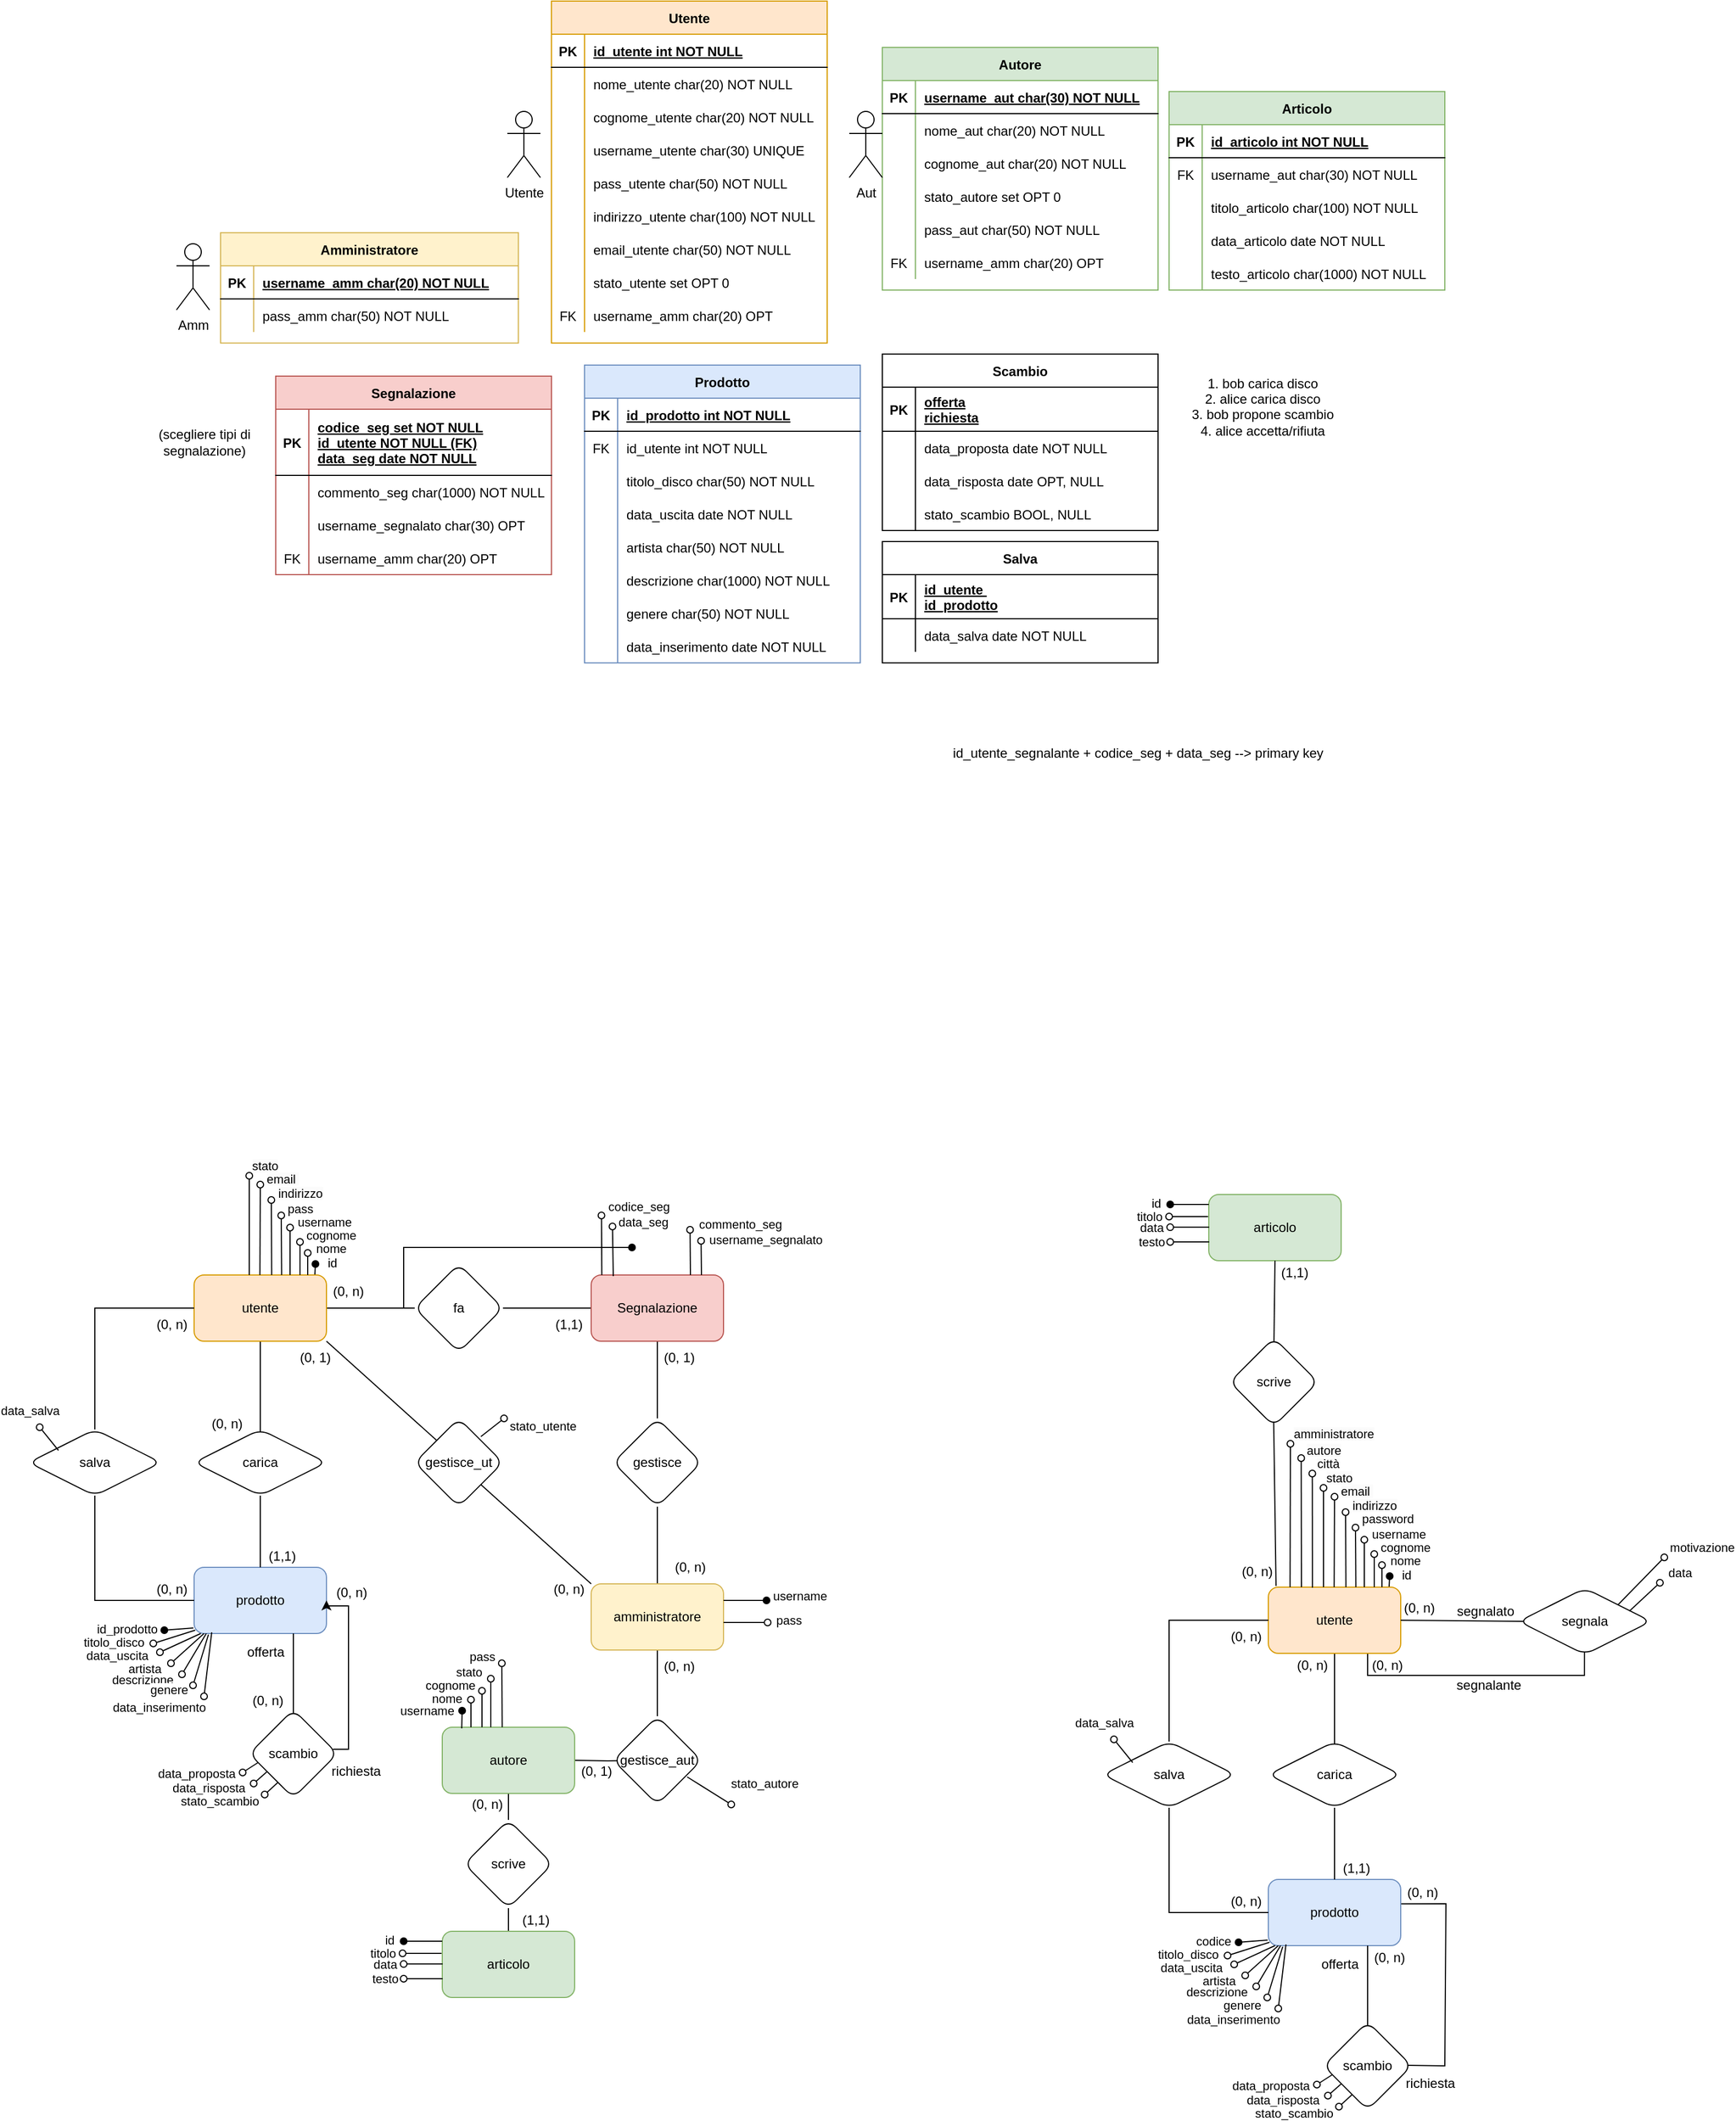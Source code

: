 <mxfile version="25.0.3">
  <diagram name="Page-1" id="-n8ZG89h9nv_nwKhBcBh">
    <mxGraphModel dx="3364" dy="1480" grid="0" gridSize="10" guides="1" tooltips="1" connect="1" arrows="1" fold="1" page="1" pageScale="1" pageWidth="850" pageHeight="1100" math="0" shadow="0">
      <root>
        <mxCell id="0" />
        <mxCell id="1" parent="0" />
        <mxCell id="7m8zVbz1JqjRE4FjI6HQ-31" value="Utente" style="shape=table;startSize=30;container=1;collapsible=1;childLayout=tableLayout;fixedRows=1;rowLines=0;fontStyle=1;align=center;resizeLast=1;fillColor=#ffe6cc;strokeColor=#d79b00;" parent="1" vertex="1">
          <mxGeometry x="-330" y="110" width="250" height="310" as="geometry" />
        </mxCell>
        <mxCell id="7m8zVbz1JqjRE4FjI6HQ-32" value="" style="shape=partialRectangle;collapsible=0;dropTarget=0;pointerEvents=0;fillColor=none;points=[[0,0.5],[1,0.5]];portConstraint=eastwest;top=0;left=0;right=0;bottom=1;" parent="7m8zVbz1JqjRE4FjI6HQ-31" vertex="1">
          <mxGeometry y="30" width="250" height="30" as="geometry" />
        </mxCell>
        <mxCell id="7m8zVbz1JqjRE4FjI6HQ-33" value="PK" style="shape=partialRectangle;overflow=hidden;connectable=0;fillColor=none;top=0;left=0;bottom=0;right=0;fontStyle=1;" parent="7m8zVbz1JqjRE4FjI6HQ-32" vertex="1">
          <mxGeometry width="30" height="30" as="geometry">
            <mxRectangle width="30" height="30" as="alternateBounds" />
          </mxGeometry>
        </mxCell>
        <mxCell id="7m8zVbz1JqjRE4FjI6HQ-34" value="id_utente int NOT NULL " style="shape=partialRectangle;overflow=hidden;connectable=0;fillColor=none;top=0;left=0;bottom=0;right=0;align=left;spacingLeft=6;fontStyle=5;" parent="7m8zVbz1JqjRE4FjI6HQ-32" vertex="1">
          <mxGeometry x="30" width="220" height="30" as="geometry">
            <mxRectangle width="220" height="30" as="alternateBounds" />
          </mxGeometry>
        </mxCell>
        <mxCell id="7m8zVbz1JqjRE4FjI6HQ-35" value="" style="shape=partialRectangle;collapsible=0;dropTarget=0;pointerEvents=0;fillColor=none;points=[[0,0.5],[1,0.5]];portConstraint=eastwest;top=0;left=0;right=0;bottom=0;" parent="7m8zVbz1JqjRE4FjI6HQ-31" vertex="1">
          <mxGeometry y="60" width="250" height="30" as="geometry" />
        </mxCell>
        <mxCell id="7m8zVbz1JqjRE4FjI6HQ-36" value="" style="shape=partialRectangle;overflow=hidden;connectable=0;fillColor=none;top=0;left=0;bottom=0;right=0;" parent="7m8zVbz1JqjRE4FjI6HQ-35" vertex="1">
          <mxGeometry width="30" height="30" as="geometry">
            <mxRectangle width="30" height="30" as="alternateBounds" />
          </mxGeometry>
        </mxCell>
        <mxCell id="7m8zVbz1JqjRE4FjI6HQ-37" value="nome_utente char(20) NOT NULL" style="shape=partialRectangle;overflow=hidden;connectable=0;fillColor=none;top=0;left=0;bottom=0;right=0;align=left;spacingLeft=6;" parent="7m8zVbz1JqjRE4FjI6HQ-35" vertex="1">
          <mxGeometry x="30" width="220" height="30" as="geometry">
            <mxRectangle width="220" height="30" as="alternateBounds" />
          </mxGeometry>
        </mxCell>
        <mxCell id="7m8zVbz1JqjRE4FjI6HQ-38" value="" style="shape=partialRectangle;collapsible=0;dropTarget=0;pointerEvents=0;fillColor=none;points=[[0,0.5],[1,0.5]];portConstraint=eastwest;top=0;left=0;right=0;bottom=0;" parent="7m8zVbz1JqjRE4FjI6HQ-31" vertex="1">
          <mxGeometry y="90" width="250" height="30" as="geometry" />
        </mxCell>
        <mxCell id="7m8zVbz1JqjRE4FjI6HQ-39" value="" style="shape=partialRectangle;overflow=hidden;connectable=0;fillColor=none;top=0;left=0;bottom=0;right=0;" parent="7m8zVbz1JqjRE4FjI6HQ-38" vertex="1">
          <mxGeometry width="30" height="30" as="geometry">
            <mxRectangle width="30" height="30" as="alternateBounds" />
          </mxGeometry>
        </mxCell>
        <mxCell id="7m8zVbz1JqjRE4FjI6HQ-40" value="cognome_utente char(20) NOT NULL" style="shape=partialRectangle;overflow=hidden;connectable=0;fillColor=none;top=0;left=0;bottom=0;right=0;align=left;spacingLeft=6;" parent="7m8zVbz1JqjRE4FjI6HQ-38" vertex="1">
          <mxGeometry x="30" width="220" height="30" as="geometry">
            <mxRectangle width="220" height="30" as="alternateBounds" />
          </mxGeometry>
        </mxCell>
        <mxCell id="7m8zVbz1JqjRE4FjI6HQ-41" value="" style="shape=partialRectangle;collapsible=0;dropTarget=0;pointerEvents=0;fillColor=none;points=[[0,0.5],[1,0.5]];portConstraint=eastwest;top=0;left=0;right=0;bottom=0;" parent="7m8zVbz1JqjRE4FjI6HQ-31" vertex="1">
          <mxGeometry y="120" width="250" height="30" as="geometry" />
        </mxCell>
        <mxCell id="7m8zVbz1JqjRE4FjI6HQ-42" value="" style="shape=partialRectangle;overflow=hidden;connectable=0;fillColor=none;top=0;left=0;bottom=0;right=0;" parent="7m8zVbz1JqjRE4FjI6HQ-41" vertex="1">
          <mxGeometry width="30" height="30" as="geometry">
            <mxRectangle width="30" height="30" as="alternateBounds" />
          </mxGeometry>
        </mxCell>
        <mxCell id="7m8zVbz1JqjRE4FjI6HQ-43" value="username_utente char(30) UNIQUE" style="shape=partialRectangle;overflow=hidden;connectable=0;fillColor=none;top=0;left=0;bottom=0;right=0;align=left;spacingLeft=6;" parent="7m8zVbz1JqjRE4FjI6HQ-41" vertex="1">
          <mxGeometry x="30" width="220" height="30" as="geometry">
            <mxRectangle width="220" height="30" as="alternateBounds" />
          </mxGeometry>
        </mxCell>
        <mxCell id="7m8zVbz1JqjRE4FjI6HQ-44" value="" style="shape=partialRectangle;collapsible=0;dropTarget=0;pointerEvents=0;fillColor=none;points=[[0,0.5],[1,0.5]];portConstraint=eastwest;top=0;left=0;right=0;bottom=0;" parent="7m8zVbz1JqjRE4FjI6HQ-31" vertex="1">
          <mxGeometry y="150" width="250" height="30" as="geometry" />
        </mxCell>
        <mxCell id="7m8zVbz1JqjRE4FjI6HQ-45" value="" style="shape=partialRectangle;overflow=hidden;connectable=0;fillColor=none;top=0;left=0;bottom=0;right=0;" parent="7m8zVbz1JqjRE4FjI6HQ-44" vertex="1">
          <mxGeometry width="30" height="30" as="geometry">
            <mxRectangle width="30" height="30" as="alternateBounds" />
          </mxGeometry>
        </mxCell>
        <mxCell id="7m8zVbz1JqjRE4FjI6HQ-46" value="pass_utente char(50) NOT NULL" style="shape=partialRectangle;overflow=hidden;connectable=0;fillColor=none;top=0;left=0;bottom=0;right=0;align=left;spacingLeft=6;" parent="7m8zVbz1JqjRE4FjI6HQ-44" vertex="1">
          <mxGeometry x="30" width="220" height="30" as="geometry">
            <mxRectangle width="220" height="30" as="alternateBounds" />
          </mxGeometry>
        </mxCell>
        <mxCell id="7m8zVbz1JqjRE4FjI6HQ-47" value="" style="shape=partialRectangle;collapsible=0;dropTarget=0;pointerEvents=0;fillColor=none;points=[[0,0.5],[1,0.5]];portConstraint=eastwest;top=0;left=0;right=0;bottom=0;" parent="7m8zVbz1JqjRE4FjI6HQ-31" vertex="1">
          <mxGeometry y="180" width="250" height="30" as="geometry" />
        </mxCell>
        <mxCell id="7m8zVbz1JqjRE4FjI6HQ-48" value="" style="shape=partialRectangle;overflow=hidden;connectable=0;fillColor=none;top=0;left=0;bottom=0;right=0;" parent="7m8zVbz1JqjRE4FjI6HQ-47" vertex="1">
          <mxGeometry width="30" height="30" as="geometry">
            <mxRectangle width="30" height="30" as="alternateBounds" />
          </mxGeometry>
        </mxCell>
        <mxCell id="7m8zVbz1JqjRE4FjI6HQ-49" value="indirizzo_utente char(100) NOT NULL" style="shape=partialRectangle;overflow=hidden;connectable=0;fillColor=none;top=0;left=0;bottom=0;right=0;align=left;spacingLeft=6;" parent="7m8zVbz1JqjRE4FjI6HQ-47" vertex="1">
          <mxGeometry x="30" width="220" height="30" as="geometry">
            <mxRectangle width="220" height="30" as="alternateBounds" />
          </mxGeometry>
        </mxCell>
        <mxCell id="yK5jKojDXC0qZ7UbqMcl-5" value="" style="shape=partialRectangle;collapsible=0;dropTarget=0;pointerEvents=0;fillColor=none;points=[[0,0.5],[1,0.5]];portConstraint=eastwest;top=0;left=0;right=0;bottom=0;" parent="7m8zVbz1JqjRE4FjI6HQ-31" vertex="1">
          <mxGeometry y="210" width="250" height="30" as="geometry" />
        </mxCell>
        <mxCell id="yK5jKojDXC0qZ7UbqMcl-6" value="" style="shape=partialRectangle;overflow=hidden;connectable=0;fillColor=none;top=0;left=0;bottom=0;right=0;" parent="yK5jKojDXC0qZ7UbqMcl-5" vertex="1">
          <mxGeometry width="30" height="30" as="geometry">
            <mxRectangle width="30" height="30" as="alternateBounds" />
          </mxGeometry>
        </mxCell>
        <mxCell id="yK5jKojDXC0qZ7UbqMcl-7" value="email_utente char(50) NOT NULL" style="shape=partialRectangle;overflow=hidden;connectable=0;fillColor=none;top=0;left=0;bottom=0;right=0;align=left;spacingLeft=6;" parent="yK5jKojDXC0qZ7UbqMcl-5" vertex="1">
          <mxGeometry x="30" width="220" height="30" as="geometry">
            <mxRectangle width="220" height="30" as="alternateBounds" />
          </mxGeometry>
        </mxCell>
        <mxCell id="Gk0q2QRQa55P9X-hfOwE-68" value="" style="shape=partialRectangle;collapsible=0;dropTarget=0;pointerEvents=0;fillColor=none;points=[[0,0.5],[1,0.5]];portConstraint=eastwest;top=0;left=0;right=0;bottom=0;" parent="7m8zVbz1JqjRE4FjI6HQ-31" vertex="1">
          <mxGeometry y="240" width="250" height="30" as="geometry" />
        </mxCell>
        <mxCell id="Gk0q2QRQa55P9X-hfOwE-69" value="" style="shape=partialRectangle;overflow=hidden;connectable=0;fillColor=none;top=0;left=0;bottom=0;right=0;" parent="Gk0q2QRQa55P9X-hfOwE-68" vertex="1">
          <mxGeometry width="30" height="30" as="geometry">
            <mxRectangle width="30" height="30" as="alternateBounds" />
          </mxGeometry>
        </mxCell>
        <mxCell id="Gk0q2QRQa55P9X-hfOwE-70" value="stato_utente set OPT 0" style="shape=partialRectangle;overflow=hidden;connectable=0;fillColor=none;top=0;left=0;bottom=0;right=0;align=left;spacingLeft=6;labelBackgroundColor=none;fontSize=12;" parent="Gk0q2QRQa55P9X-hfOwE-68" vertex="1">
          <mxGeometry x="30" width="220" height="30" as="geometry">
            <mxRectangle width="220" height="30" as="alternateBounds" />
          </mxGeometry>
        </mxCell>
        <mxCell id="Gk0q2QRQa55P9X-hfOwE-72" value="" style="shape=partialRectangle;collapsible=0;dropTarget=0;pointerEvents=0;fillColor=none;points=[[0,0.5],[1,0.5]];portConstraint=eastwest;top=0;left=0;right=0;bottom=0;" parent="7m8zVbz1JqjRE4FjI6HQ-31" vertex="1">
          <mxGeometry y="270" width="250" height="30" as="geometry" />
        </mxCell>
        <mxCell id="Gk0q2QRQa55P9X-hfOwE-73" value="FK" style="shape=partialRectangle;overflow=hidden;connectable=0;fillColor=none;top=0;left=0;bottom=0;right=0;" parent="Gk0q2QRQa55P9X-hfOwE-72" vertex="1">
          <mxGeometry width="30" height="30" as="geometry">
            <mxRectangle width="30" height="30" as="alternateBounds" />
          </mxGeometry>
        </mxCell>
        <mxCell id="Gk0q2QRQa55P9X-hfOwE-74" value="username_amm char(20) OPT" style="shape=partialRectangle;overflow=hidden;connectable=0;fillColor=none;top=0;left=0;bottom=0;right=0;align=left;spacingLeft=6;" parent="Gk0q2QRQa55P9X-hfOwE-72" vertex="1">
          <mxGeometry x="30" width="220" height="30" as="geometry">
            <mxRectangle width="220" height="30" as="alternateBounds" />
          </mxGeometry>
        </mxCell>
        <mxCell id="7m8zVbz1JqjRE4FjI6HQ-56" value="Prodotto" style="shape=table;startSize=30;container=1;collapsible=1;childLayout=tableLayout;fixedRows=1;rowLines=0;fontStyle=1;align=center;resizeLast=1;fillColor=#dae8fc;strokeColor=#6c8ebf;" parent="1" vertex="1">
          <mxGeometry x="-300" y="440" width="250" height="270" as="geometry" />
        </mxCell>
        <mxCell id="7m8zVbz1JqjRE4FjI6HQ-57" value="" style="shape=partialRectangle;collapsible=0;dropTarget=0;pointerEvents=0;fillColor=none;points=[[0,0.5],[1,0.5]];portConstraint=eastwest;top=0;left=0;right=0;bottom=1;" parent="7m8zVbz1JqjRE4FjI6HQ-56" vertex="1">
          <mxGeometry y="30" width="250" height="30" as="geometry" />
        </mxCell>
        <mxCell id="7m8zVbz1JqjRE4FjI6HQ-58" value="PK" style="shape=partialRectangle;overflow=hidden;connectable=0;fillColor=none;top=0;left=0;bottom=0;right=0;fontStyle=1;" parent="7m8zVbz1JqjRE4FjI6HQ-57" vertex="1">
          <mxGeometry width="30" height="30" as="geometry">
            <mxRectangle width="30" height="30" as="alternateBounds" />
          </mxGeometry>
        </mxCell>
        <mxCell id="7m8zVbz1JqjRE4FjI6HQ-59" value="id_prodotto int NOT NULL " style="shape=partialRectangle;overflow=hidden;connectable=0;fillColor=none;top=0;left=0;bottom=0;right=0;align=left;spacingLeft=6;fontStyle=5;" parent="7m8zVbz1JqjRE4FjI6HQ-57" vertex="1">
          <mxGeometry x="30" width="220" height="30" as="geometry">
            <mxRectangle width="220" height="30" as="alternateBounds" />
          </mxGeometry>
        </mxCell>
        <mxCell id="7m8zVbz1JqjRE4FjI6HQ-60" value="" style="shape=partialRectangle;collapsible=0;dropTarget=0;pointerEvents=0;fillColor=none;points=[[0,0.5],[1,0.5]];portConstraint=eastwest;top=0;left=0;right=0;bottom=0;" parent="7m8zVbz1JqjRE4FjI6HQ-56" vertex="1">
          <mxGeometry y="60" width="250" height="30" as="geometry" />
        </mxCell>
        <mxCell id="7m8zVbz1JqjRE4FjI6HQ-61" value="FK" style="shape=partialRectangle;overflow=hidden;connectable=0;fillColor=none;top=0;left=0;bottom=0;right=0;" parent="7m8zVbz1JqjRE4FjI6HQ-60" vertex="1">
          <mxGeometry width="30" height="30" as="geometry">
            <mxRectangle width="30" height="30" as="alternateBounds" />
          </mxGeometry>
        </mxCell>
        <mxCell id="7m8zVbz1JqjRE4FjI6HQ-62" value="id_utente int NOT NULL " style="shape=partialRectangle;overflow=hidden;connectable=0;fillColor=none;top=0;left=0;bottom=0;right=0;align=left;spacingLeft=6;" parent="7m8zVbz1JqjRE4FjI6HQ-60" vertex="1">
          <mxGeometry x="30" width="220" height="30" as="geometry">
            <mxRectangle width="220" height="30" as="alternateBounds" />
          </mxGeometry>
        </mxCell>
        <mxCell id="7m8zVbz1JqjRE4FjI6HQ-63" value="" style="shape=partialRectangle;collapsible=0;dropTarget=0;pointerEvents=0;fillColor=none;points=[[0,0.5],[1,0.5]];portConstraint=eastwest;top=0;left=0;right=0;bottom=0;" parent="7m8zVbz1JqjRE4FjI6HQ-56" vertex="1">
          <mxGeometry y="90" width="250" height="30" as="geometry" />
        </mxCell>
        <mxCell id="7m8zVbz1JqjRE4FjI6HQ-64" value="" style="shape=partialRectangle;overflow=hidden;connectable=0;fillColor=none;top=0;left=0;bottom=0;right=0;" parent="7m8zVbz1JqjRE4FjI6HQ-63" vertex="1">
          <mxGeometry width="30" height="30" as="geometry">
            <mxRectangle width="30" height="30" as="alternateBounds" />
          </mxGeometry>
        </mxCell>
        <mxCell id="7m8zVbz1JqjRE4FjI6HQ-65" value="titolo_disco char(50) NOT NULL" style="shape=partialRectangle;overflow=hidden;connectable=0;fillColor=none;top=0;left=0;bottom=0;right=0;align=left;spacingLeft=6;" parent="7m8zVbz1JqjRE4FjI6HQ-63" vertex="1">
          <mxGeometry x="30" width="220" height="30" as="geometry">
            <mxRectangle width="220" height="30" as="alternateBounds" />
          </mxGeometry>
        </mxCell>
        <mxCell id="7m8zVbz1JqjRE4FjI6HQ-66" value="" style="shape=partialRectangle;collapsible=0;dropTarget=0;pointerEvents=0;fillColor=none;points=[[0,0.5],[1,0.5]];portConstraint=eastwest;top=0;left=0;right=0;bottom=0;" parent="7m8zVbz1JqjRE4FjI6HQ-56" vertex="1">
          <mxGeometry y="120" width="250" height="30" as="geometry" />
        </mxCell>
        <mxCell id="7m8zVbz1JqjRE4FjI6HQ-67" value="" style="shape=partialRectangle;overflow=hidden;connectable=0;fillColor=none;top=0;left=0;bottom=0;right=0;" parent="7m8zVbz1JqjRE4FjI6HQ-66" vertex="1">
          <mxGeometry width="30" height="30" as="geometry">
            <mxRectangle width="30" height="30" as="alternateBounds" />
          </mxGeometry>
        </mxCell>
        <mxCell id="7m8zVbz1JqjRE4FjI6HQ-68" value="data_uscita date NOT NULL" style="shape=partialRectangle;overflow=hidden;connectable=0;fillColor=none;top=0;left=0;bottom=0;right=0;align=left;spacingLeft=6;" parent="7m8zVbz1JqjRE4FjI6HQ-66" vertex="1">
          <mxGeometry x="30" width="220" height="30" as="geometry">
            <mxRectangle width="220" height="30" as="alternateBounds" />
          </mxGeometry>
        </mxCell>
        <mxCell id="7m8zVbz1JqjRE4FjI6HQ-69" value="" style="shape=partialRectangle;collapsible=0;dropTarget=0;pointerEvents=0;fillColor=none;points=[[0,0.5],[1,0.5]];portConstraint=eastwest;top=0;left=0;right=0;bottom=0;" parent="7m8zVbz1JqjRE4FjI6HQ-56" vertex="1">
          <mxGeometry y="150" width="250" height="30" as="geometry" />
        </mxCell>
        <mxCell id="7m8zVbz1JqjRE4FjI6HQ-70" value="" style="shape=partialRectangle;overflow=hidden;connectable=0;fillColor=none;top=0;left=0;bottom=0;right=0;" parent="7m8zVbz1JqjRE4FjI6HQ-69" vertex="1">
          <mxGeometry width="30" height="30" as="geometry">
            <mxRectangle width="30" height="30" as="alternateBounds" />
          </mxGeometry>
        </mxCell>
        <mxCell id="7m8zVbz1JqjRE4FjI6HQ-71" value="artista char(50) NOT NULL" style="shape=partialRectangle;overflow=hidden;connectable=0;fillColor=none;top=0;left=0;bottom=0;right=0;align=left;spacingLeft=6;" parent="7m8zVbz1JqjRE4FjI6HQ-69" vertex="1">
          <mxGeometry x="30" width="220" height="30" as="geometry">
            <mxRectangle width="220" height="30" as="alternateBounds" />
          </mxGeometry>
        </mxCell>
        <mxCell id="7m8zVbz1JqjRE4FjI6HQ-72" value="" style="shape=partialRectangle;collapsible=0;dropTarget=0;pointerEvents=0;fillColor=none;points=[[0,0.5],[1,0.5]];portConstraint=eastwest;top=0;left=0;right=0;bottom=0;" parent="7m8zVbz1JqjRE4FjI6HQ-56" vertex="1">
          <mxGeometry y="180" width="250" height="30" as="geometry" />
        </mxCell>
        <mxCell id="7m8zVbz1JqjRE4FjI6HQ-73" value="" style="shape=partialRectangle;overflow=hidden;connectable=0;fillColor=none;top=0;left=0;bottom=0;right=0;" parent="7m8zVbz1JqjRE4FjI6HQ-72" vertex="1">
          <mxGeometry width="30" height="30" as="geometry">
            <mxRectangle width="30" height="30" as="alternateBounds" />
          </mxGeometry>
        </mxCell>
        <mxCell id="7m8zVbz1JqjRE4FjI6HQ-74" value="descrizione char(1000) NOT NULL" style="shape=partialRectangle;overflow=hidden;connectable=0;fillColor=none;top=0;left=0;bottom=0;right=0;align=left;spacingLeft=6;" parent="7m8zVbz1JqjRE4FjI6HQ-72" vertex="1">
          <mxGeometry x="30" width="220" height="30" as="geometry">
            <mxRectangle width="220" height="30" as="alternateBounds" />
          </mxGeometry>
        </mxCell>
        <mxCell id="7m8zVbz1JqjRE4FjI6HQ-75" value="" style="shape=partialRectangle;collapsible=0;dropTarget=0;pointerEvents=0;fillColor=none;points=[[0,0.5],[1,0.5]];portConstraint=eastwest;top=0;left=0;right=0;bottom=0;" parent="7m8zVbz1JqjRE4FjI6HQ-56" vertex="1">
          <mxGeometry y="210" width="250" height="30" as="geometry" />
        </mxCell>
        <mxCell id="7m8zVbz1JqjRE4FjI6HQ-76" value="" style="shape=partialRectangle;overflow=hidden;connectable=0;fillColor=none;top=0;left=0;bottom=0;right=0;" parent="7m8zVbz1JqjRE4FjI6HQ-75" vertex="1">
          <mxGeometry width="30" height="30" as="geometry">
            <mxRectangle width="30" height="30" as="alternateBounds" />
          </mxGeometry>
        </mxCell>
        <mxCell id="7m8zVbz1JqjRE4FjI6HQ-77" value="genere char(50) NOT NULL" style="shape=partialRectangle;overflow=hidden;connectable=0;fillColor=none;top=0;left=0;bottom=0;right=0;align=left;spacingLeft=6;" parent="7m8zVbz1JqjRE4FjI6HQ-75" vertex="1">
          <mxGeometry x="30" width="220" height="30" as="geometry">
            <mxRectangle width="220" height="30" as="alternateBounds" />
          </mxGeometry>
        </mxCell>
        <mxCell id="yK5jKojDXC0qZ7UbqMcl-2" value="" style="shape=partialRectangle;collapsible=0;dropTarget=0;pointerEvents=0;fillColor=none;points=[[0,0.5],[1,0.5]];portConstraint=eastwest;top=0;left=0;right=0;bottom=0;" parent="7m8zVbz1JqjRE4FjI6HQ-56" vertex="1">
          <mxGeometry y="240" width="250" height="30" as="geometry" />
        </mxCell>
        <mxCell id="yK5jKojDXC0qZ7UbqMcl-3" value="" style="shape=partialRectangle;overflow=hidden;connectable=0;fillColor=none;top=0;left=0;bottom=0;right=0;" parent="yK5jKojDXC0qZ7UbqMcl-2" vertex="1">
          <mxGeometry width="30" height="30" as="geometry">
            <mxRectangle width="30" height="30" as="alternateBounds" />
          </mxGeometry>
        </mxCell>
        <mxCell id="yK5jKojDXC0qZ7UbqMcl-4" value="data_inserimento date NOT NULL" style="shape=partialRectangle;overflow=hidden;connectable=0;fillColor=none;top=0;left=0;bottom=0;right=0;align=left;spacingLeft=6;" parent="yK5jKojDXC0qZ7UbqMcl-2" vertex="1">
          <mxGeometry x="30" width="220" height="30" as="geometry">
            <mxRectangle width="220" height="30" as="alternateBounds" />
          </mxGeometry>
        </mxCell>
        <mxCell id="7m8zVbz1JqjRE4FjI6HQ-84" value="Utente" style="shape=umlActor;verticalLabelPosition=bottom;verticalAlign=top;html=1;outlineConnect=0;pointerEvents=0;strokeColor=default;align=center;fontFamily=Helvetica;fontSize=12;fontColor=default;fillColor=none;" parent="1" vertex="1">
          <mxGeometry x="-370" y="210" width="30" height="60" as="geometry" />
        </mxCell>
        <mxCell id="7m8zVbz1JqjRE4FjI6HQ-85" value="Amministratore" style="shape=table;startSize=30;container=1;collapsible=1;childLayout=tableLayout;fixedRows=1;rowLines=0;fontStyle=1;align=center;resizeLast=1;fillColor=#fff2cc;strokeColor=#d6b656;" parent="1" vertex="1">
          <mxGeometry x="-630" y="320" width="270" height="100" as="geometry" />
        </mxCell>
        <mxCell id="7m8zVbz1JqjRE4FjI6HQ-86" value="" style="shape=partialRectangle;collapsible=0;dropTarget=0;pointerEvents=0;fillColor=none;points=[[0,0.5],[1,0.5]];portConstraint=eastwest;top=0;left=0;right=0;bottom=1;" parent="7m8zVbz1JqjRE4FjI6HQ-85" vertex="1">
          <mxGeometry y="30" width="270" height="30" as="geometry" />
        </mxCell>
        <mxCell id="7m8zVbz1JqjRE4FjI6HQ-87" value="PK" style="shape=partialRectangle;overflow=hidden;connectable=0;fillColor=none;top=0;left=0;bottom=0;right=0;fontStyle=1;" parent="7m8zVbz1JqjRE4FjI6HQ-86" vertex="1">
          <mxGeometry width="30" height="30" as="geometry">
            <mxRectangle width="30" height="30" as="alternateBounds" />
          </mxGeometry>
        </mxCell>
        <mxCell id="7m8zVbz1JqjRE4FjI6HQ-88" value="username_amm char(20) NOT NULL" style="shape=partialRectangle;overflow=hidden;connectable=0;fillColor=none;top=0;left=0;bottom=0;right=0;align=left;spacingLeft=6;fontStyle=5;" parent="7m8zVbz1JqjRE4FjI6HQ-86" vertex="1">
          <mxGeometry x="30" width="240" height="30" as="geometry">
            <mxRectangle width="240" height="30" as="alternateBounds" />
          </mxGeometry>
        </mxCell>
        <mxCell id="7m8zVbz1JqjRE4FjI6HQ-98" value="" style="shape=partialRectangle;collapsible=0;dropTarget=0;pointerEvents=0;fillColor=none;points=[[0,0.5],[1,0.5]];portConstraint=eastwest;top=0;left=0;right=0;bottom=0;" parent="7m8zVbz1JqjRE4FjI6HQ-85" vertex="1">
          <mxGeometry y="60" width="270" height="30" as="geometry" />
        </mxCell>
        <mxCell id="7m8zVbz1JqjRE4FjI6HQ-99" value="" style="shape=partialRectangle;overflow=hidden;connectable=0;fillColor=none;top=0;left=0;bottom=0;right=0;" parent="7m8zVbz1JqjRE4FjI6HQ-98" vertex="1">
          <mxGeometry width="30" height="30" as="geometry">
            <mxRectangle width="30" height="30" as="alternateBounds" />
          </mxGeometry>
        </mxCell>
        <mxCell id="7m8zVbz1JqjRE4FjI6HQ-100" value="pass_amm char(50) NOT NULL" style="shape=partialRectangle;overflow=hidden;connectable=0;fillColor=none;top=0;left=0;bottom=0;right=0;align=left;spacingLeft=6;" parent="7m8zVbz1JqjRE4FjI6HQ-98" vertex="1">
          <mxGeometry x="30" width="240" height="30" as="geometry">
            <mxRectangle width="240" height="30" as="alternateBounds" />
          </mxGeometry>
        </mxCell>
        <mxCell id="7m8zVbz1JqjRE4FjI6HQ-110" value="" style="edgeStyle=orthogonalEdgeStyle;rounded=0;orthogonalLoop=1;jettySize=auto;html=1;endArrow=none;endFill=0;" parent="1" source="7m8zVbz1JqjRE4FjI6HQ-135" target="7m8zVbz1JqjRE4FjI6HQ-112" edge="1">
          <mxGeometry relative="1" as="geometry" />
        </mxCell>
        <mxCell id="7m8zVbz1JqjRE4FjI6HQ-111" value="" style="edgeStyle=orthogonalEdgeStyle;rounded=0;orthogonalLoop=1;jettySize=auto;html=1;endArrow=none;endFill=0;exitX=1;exitY=0.5;exitDx=0;exitDy=0;" parent="1" source="7m8zVbz1JqjRE4FjI6HQ-112" target="7m8zVbz1JqjRE4FjI6HQ-114" edge="1">
          <mxGeometry relative="1" as="geometry" />
        </mxCell>
        <mxCell id="7m8zVbz1JqjRE4FjI6HQ-112" value="fa" style="rhombus;whiteSpace=wrap;html=1;rounded=1;" parent="1" vertex="1">
          <mxGeometry x="-454" y="1255" width="80" height="80" as="geometry" />
        </mxCell>
        <mxCell id="7m8zVbz1JqjRE4FjI6HQ-113" value="" style="edgeStyle=orthogonalEdgeStyle;rounded=0;orthogonalLoop=1;jettySize=auto;html=1;endArrow=none;endFill=0;" parent="1" source="7m8zVbz1JqjRE4FjI6HQ-114" target="7m8zVbz1JqjRE4FjI6HQ-116" edge="1">
          <mxGeometry relative="1" as="geometry" />
        </mxCell>
        <mxCell id="7m8zVbz1JqjRE4FjI6HQ-114" value="Segnalazione" style="whiteSpace=wrap;html=1;rounded=1;fillColor=#f8cecc;strokeColor=#b85450;" parent="1" vertex="1">
          <mxGeometry x="-294" y="1265" width="120" height="60" as="geometry" />
        </mxCell>
        <mxCell id="7m8zVbz1JqjRE4FjI6HQ-115" value="" style="edgeStyle=orthogonalEdgeStyle;rounded=0;orthogonalLoop=1;jettySize=auto;html=1;endArrow=none;endFill=0;" parent="1" source="7m8zVbz1JqjRE4FjI6HQ-116" target="7m8zVbz1JqjRE4FjI6HQ-117" edge="1">
          <mxGeometry relative="1" as="geometry" />
        </mxCell>
        <mxCell id="7m8zVbz1JqjRE4FjI6HQ-116" value="gestisce" style="rhombus;whiteSpace=wrap;html=1;rounded=1;" parent="1" vertex="1">
          <mxGeometry x="-274" y="1395" width="80" height="80" as="geometry" />
        </mxCell>
        <mxCell id="ZoUp-BtO9XQ-81EFa_au-43" value="" style="edgeStyle=orthogonalEdgeStyle;rounded=0;orthogonalLoop=1;jettySize=auto;html=1;endArrow=none;endFill=0;" parent="1" source="7m8zVbz1JqjRE4FjI6HQ-117" target="ZoUp-BtO9XQ-81EFa_au-42" edge="1">
          <mxGeometry relative="1" as="geometry" />
        </mxCell>
        <mxCell id="7m8zVbz1JqjRE4FjI6HQ-117" value="amministratore" style="whiteSpace=wrap;html=1;rounded=1;fillColor=#fff2cc;strokeColor=#d6b656;" parent="1" vertex="1">
          <mxGeometry x="-294" y="1545" width="120" height="60" as="geometry" />
        </mxCell>
        <mxCell id="7m8zVbz1JqjRE4FjI6HQ-118" value="gestisce_ut" style="rhombus;whiteSpace=wrap;html=1;rounded=1;" parent="1" vertex="1">
          <mxGeometry x="-454" y="1395" width="80" height="80" as="geometry" />
        </mxCell>
        <mxCell id="7m8zVbz1JqjRE4FjI6HQ-119" value="" style="endArrow=none;html=1;rounded=0;exitX=1;exitY=1;exitDx=0;exitDy=0;entryX=0;entryY=0;entryDx=0;entryDy=0;" parent="1" source="7m8zVbz1JqjRE4FjI6HQ-135" target="7m8zVbz1JqjRE4FjI6HQ-118" edge="1">
          <mxGeometry width="50" height="50" relative="1" as="geometry">
            <mxPoint x="-464" y="1585" as="sourcePoint" />
            <mxPoint x="-414" y="1535" as="targetPoint" />
          </mxGeometry>
        </mxCell>
        <mxCell id="7m8zVbz1JqjRE4FjI6HQ-120" value="prodotto" style="whiteSpace=wrap;html=1;rounded=1;fillColor=#dae8fc;strokeColor=#6c8ebf;" parent="1" vertex="1">
          <mxGeometry x="-654" y="1530" width="120" height="60" as="geometry" />
        </mxCell>
        <mxCell id="7m8zVbz1JqjRE4FjI6HQ-121" value="carica" style="shape=rhombus;perimeter=rhombusPerimeter;whiteSpace=wrap;html=1;align=center;rounded=1;" parent="1" vertex="1">
          <mxGeometry x="-654" y="1405" width="120" height="60" as="geometry" />
        </mxCell>
        <mxCell id="7m8zVbz1JqjRE4FjI6HQ-122" value="(0, n)" style="text;html=1;align=center;verticalAlign=middle;whiteSpace=wrap;rounded=0;" parent="1" vertex="1">
          <mxGeometry x="-654" y="1385" width="60" height="30" as="geometry" />
        </mxCell>
        <mxCell id="7m8zVbz1JqjRE4FjI6HQ-123" value="" style="endArrow=none;html=1;rounded=0;entryX=1;entryY=1;entryDx=0;entryDy=0;exitX=0;exitY=0;exitDx=0;exitDy=0;" parent="1" source="7m8zVbz1JqjRE4FjI6HQ-117" target="7m8zVbz1JqjRE4FjI6HQ-118" edge="1">
          <mxGeometry width="50" height="50" relative="1" as="geometry">
            <mxPoint x="-384" y="1575" as="sourcePoint" />
            <mxPoint x="-334" y="1525" as="targetPoint" />
          </mxGeometry>
        </mxCell>
        <mxCell id="7m8zVbz1JqjRE4FjI6HQ-124" value="" style="endArrow=none;html=1;rounded=0;entryX=0.5;entryY=1;entryDx=0;entryDy=0;exitX=1;exitY=0.75;exitDx=0;exitDy=0;" parent="1" source="7m8zVbz1JqjRE4FjI6HQ-122" target="7m8zVbz1JqjRE4FjI6HQ-135" edge="1">
          <mxGeometry width="50" height="50" relative="1" as="geometry">
            <mxPoint x="-619" y="1385" as="sourcePoint" />
            <mxPoint x="-569" y="1335" as="targetPoint" />
          </mxGeometry>
        </mxCell>
        <mxCell id="7m8zVbz1JqjRE4FjI6HQ-125" value="" style="endArrow=none;html=1;rounded=0;entryX=0.5;entryY=1;entryDx=0;entryDy=0;exitX=0.5;exitY=0;exitDx=0;exitDy=0;" parent="1" source="7m8zVbz1JqjRE4FjI6HQ-120" target="7m8zVbz1JqjRE4FjI6HQ-121" edge="1">
          <mxGeometry width="50" height="50" relative="1" as="geometry">
            <mxPoint x="-694" y="1525" as="sourcePoint" />
            <mxPoint x="-644" y="1475" as="targetPoint" />
          </mxGeometry>
        </mxCell>
        <mxCell id="7m8zVbz1JqjRE4FjI6HQ-126" value="(1,1)" style="text;html=1;align=center;verticalAlign=middle;whiteSpace=wrap;rounded=0;" parent="1" vertex="1">
          <mxGeometry x="-604" y="1505" width="60" height="30" as="geometry" />
        </mxCell>
        <mxCell id="7m8zVbz1JqjRE4FjI6HQ-127" value="(0, n)" style="text;html=1;align=center;verticalAlign=middle;whiteSpace=wrap;rounded=0;" parent="1" vertex="1">
          <mxGeometry x="-234" y="1515" width="60" height="30" as="geometry" />
        </mxCell>
        <mxCell id="7m8zVbz1JqjRE4FjI6HQ-128" value="(0, 1)" style="text;html=1;align=center;verticalAlign=middle;whiteSpace=wrap;rounded=0;" parent="1" vertex="1">
          <mxGeometry x="-244" y="1325" width="60" height="30" as="geometry" />
        </mxCell>
        <mxCell id="7m8zVbz1JqjRE4FjI6HQ-129" value="(1,1)" style="text;html=1;align=center;verticalAlign=middle;whiteSpace=wrap;rounded=0;" parent="1" vertex="1">
          <mxGeometry x="-344" y="1295" width="60" height="30" as="geometry" />
        </mxCell>
        <mxCell id="7m8zVbz1JqjRE4FjI6HQ-130" value="(0, 1)" style="text;html=1;align=center;verticalAlign=middle;whiteSpace=wrap;rounded=0;" parent="1" vertex="1">
          <mxGeometry x="-574" y="1325" width="60" height="30" as="geometry" />
        </mxCell>
        <mxCell id="7m8zVbz1JqjRE4FjI6HQ-131" value="(0, n)" style="text;html=1;align=center;verticalAlign=middle;whiteSpace=wrap;rounded=0;" parent="1" vertex="1">
          <mxGeometry x="-344" y="1535" width="60" height="30" as="geometry" />
        </mxCell>
        <mxCell id="7m8zVbz1JqjRE4FjI6HQ-132" value="(0, n)" style="text;html=1;align=center;verticalAlign=middle;whiteSpace=wrap;rounded=0;" parent="1" vertex="1">
          <mxGeometry x="-544" y="1265" width="60" height="30" as="geometry" />
        </mxCell>
        <mxCell id="7m8zVbz1JqjRE4FjI6HQ-133" value="id_utente_segnalante + codice_seg + data_seg --&amp;gt; primary key" style="text;html=1;align=center;verticalAlign=middle;whiteSpace=wrap;rounded=0;" parent="1" vertex="1">
          <mxGeometry x="27" y="777" width="350" height="30" as="geometry" />
        </mxCell>
        <mxCell id="7m8zVbz1JqjRE4FjI6HQ-134" value="&lt;span style=&quot;background-color: transparent;&quot;&gt;id&lt;/span&gt;" style="html=1;verticalAlign=bottom;startArrow=oval;startFill=1;endArrow=none;startSize=6;endSize=8;curved=0;rounded=0;endFill=0;entryX=0.911;entryY=0.043;entryDx=0;entryDy=0;entryPerimeter=0;" parent="1" target="7m8zVbz1JqjRE4FjI6HQ-135" edge="1">
          <mxGeometry x="0.14" y="15" width="80" relative="1" as="geometry">
            <mxPoint x="-544" y="1255" as="sourcePoint" />
            <mxPoint x="-544.71" y="1255" as="targetPoint" />
            <mxPoint as="offset" />
          </mxGeometry>
        </mxCell>
        <mxCell id="7m8zVbz1JqjRE4FjI6HQ-135" value="utente" style="rounded=1;whiteSpace=wrap;html=1;fillColor=#ffe6cc;strokeColor=#d79b00;" parent="1" vertex="1">
          <mxGeometry x="-654" y="1265" width="120" height="60" as="geometry" />
        </mxCell>
        <mxCell id="7m8zVbz1JqjRE4FjI6HQ-136" value="&lt;span style=&quot;background-color: transparent;&quot;&gt;username&lt;/span&gt;" style="html=1;verticalAlign=bottom;startArrow=oval;startFill=1;endArrow=none;startSize=6;endSize=8;curved=0;rounded=0;endFill=0;entryX=1;entryY=0.25;entryDx=0;entryDy=0;" parent="1" target="7m8zVbz1JqjRE4FjI6HQ-117" edge="1">
          <mxGeometry x="-1" y="30" width="80" relative="1" as="geometry">
            <mxPoint x="-135" y="1560" as="sourcePoint" />
            <mxPoint x="-154" y="1565" as="targetPoint" />
            <mxPoint x="30" y="-25" as="offset" />
          </mxGeometry>
        </mxCell>
        <mxCell id="7m8zVbz1JqjRE4FjI6HQ-137" value="&lt;div&gt;id_prodotto&lt;/div&gt;" style="html=1;verticalAlign=bottom;startArrow=oval;startFill=1;endArrow=none;startSize=6;endSize=8;curved=0;rounded=0;endFill=0;entryX=1;entryY=0.25;entryDx=0;entryDy=0;" parent="1" edge="1">
          <mxGeometry x="-1" y="-35" width="80" relative="1" as="geometry">
            <mxPoint x="-681" y="1587" as="sourcePoint" />
            <mxPoint x="-654.67" y="1585" as="targetPoint" />
            <mxPoint x="-37" y="-27" as="offset" />
          </mxGeometry>
        </mxCell>
        <mxCell id="7m8zVbz1JqjRE4FjI6HQ-138" value="" style="html=1;verticalAlign=bottom;startArrow=oval;startFill=1;endArrow=none;startSize=6;endSize=8;curved=0;rounded=0;endFill=0;entryX=1;entryY=0.25;entryDx=0;entryDy=0;" parent="1" edge="1">
          <mxGeometry x="-1" y="-6" width="80" relative="1" as="geometry">
            <mxPoint x="-257" y="1240" as="sourcePoint" />
            <mxPoint x="-464" y="1295" as="targetPoint" />
            <mxPoint x="6" y="-6" as="offset" />
            <Array as="points">
              <mxPoint x="-464" y="1240" />
            </Array>
          </mxGeometry>
        </mxCell>
        <mxCell id="7m8zVbz1JqjRE4FjI6HQ-139" style="edgeStyle=orthogonalEdgeStyle;rounded=0;orthogonalLoop=1;jettySize=auto;html=1;entryX=0;entryY=0.5;entryDx=0;entryDy=0;endArrow=none;endFill=0;" parent="1" source="7m8zVbz1JqjRE4FjI6HQ-141" target="7m8zVbz1JqjRE4FjI6HQ-135" edge="1">
          <mxGeometry relative="1" as="geometry">
            <Array as="points">
              <mxPoint x="-744" y="1295" />
            </Array>
          </mxGeometry>
        </mxCell>
        <mxCell id="7m8zVbz1JqjRE4FjI6HQ-140" style="edgeStyle=orthogonalEdgeStyle;rounded=0;orthogonalLoop=1;jettySize=auto;html=1;exitX=0.5;exitY=1;exitDx=0;exitDy=0;entryX=0;entryY=0.5;entryDx=0;entryDy=0;endArrow=none;endFill=0;" parent="1" source="7m8zVbz1JqjRE4FjI6HQ-141" target="7m8zVbz1JqjRE4FjI6HQ-120" edge="1">
          <mxGeometry relative="1" as="geometry" />
        </mxCell>
        <mxCell id="7m8zVbz1JqjRE4FjI6HQ-141" value="salva" style="shape=rhombus;perimeter=rhombusPerimeter;whiteSpace=wrap;html=1;align=center;rounded=1;" parent="1" vertex="1">
          <mxGeometry x="-804" y="1405" width="120" height="60" as="geometry" />
        </mxCell>
        <mxCell id="7m8zVbz1JqjRE4FjI6HQ-142" value="Salva" style="shape=table;startSize=30;container=1;collapsible=1;childLayout=tableLayout;fixedRows=1;rowLines=0;fontStyle=1;align=center;resizeLast=1;" parent="1" vertex="1">
          <mxGeometry x="-30" y="600" width="250" height="110" as="geometry" />
        </mxCell>
        <mxCell id="7m8zVbz1JqjRE4FjI6HQ-143" value="" style="shape=partialRectangle;collapsible=0;dropTarget=0;pointerEvents=0;fillColor=none;points=[[0,0.5],[1,0.5]];portConstraint=eastwest;top=0;left=0;right=0;bottom=1;" parent="7m8zVbz1JqjRE4FjI6HQ-142" vertex="1">
          <mxGeometry y="30" width="250" height="40" as="geometry" />
        </mxCell>
        <mxCell id="7m8zVbz1JqjRE4FjI6HQ-144" value="PK" style="shape=partialRectangle;overflow=hidden;connectable=0;fillColor=none;top=0;left=0;bottom=0;right=0;fontStyle=1;" parent="7m8zVbz1JqjRE4FjI6HQ-143" vertex="1">
          <mxGeometry width="30" height="40" as="geometry">
            <mxRectangle width="30" height="40" as="alternateBounds" />
          </mxGeometry>
        </mxCell>
        <mxCell id="7m8zVbz1JqjRE4FjI6HQ-145" value="id_utente &#xa;id_prodotto" style="shape=partialRectangle;overflow=hidden;connectable=0;fillColor=none;top=0;left=0;bottom=0;right=0;align=left;spacingLeft=6;fontStyle=5;" parent="7m8zVbz1JqjRE4FjI6HQ-143" vertex="1">
          <mxGeometry x="30" width="220" height="40" as="geometry">
            <mxRectangle width="220" height="40" as="alternateBounds" />
          </mxGeometry>
        </mxCell>
        <mxCell id="7m8zVbz1JqjRE4FjI6HQ-146" value="" style="shape=partialRectangle;collapsible=0;dropTarget=0;pointerEvents=0;fillColor=none;points=[[0,0.5],[1,0.5]];portConstraint=eastwest;top=0;left=0;right=0;bottom=0;" parent="7m8zVbz1JqjRE4FjI6HQ-142" vertex="1">
          <mxGeometry y="70" width="250" height="30" as="geometry" />
        </mxCell>
        <mxCell id="7m8zVbz1JqjRE4FjI6HQ-147" value="" style="shape=partialRectangle;overflow=hidden;connectable=0;fillColor=none;top=0;left=0;bottom=0;right=0;" parent="7m8zVbz1JqjRE4FjI6HQ-146" vertex="1">
          <mxGeometry width="30" height="30" as="geometry">
            <mxRectangle width="30" height="30" as="alternateBounds" />
          </mxGeometry>
        </mxCell>
        <mxCell id="7m8zVbz1JqjRE4FjI6HQ-148" value="data_salva date NOT NULL" style="shape=partialRectangle;overflow=hidden;connectable=0;fillColor=none;top=0;left=0;bottom=0;right=0;align=left;spacingLeft=6;" parent="7m8zVbz1JqjRE4FjI6HQ-146" vertex="1">
          <mxGeometry x="30" width="220" height="30" as="geometry">
            <mxRectangle width="220" height="30" as="alternateBounds" />
          </mxGeometry>
        </mxCell>
        <mxCell id="7m8zVbz1JqjRE4FjI6HQ-152" value="(0, n)" style="text;html=1;align=center;verticalAlign=middle;whiteSpace=wrap;rounded=0;" parent="1" vertex="1">
          <mxGeometry x="-704" y="1295" width="60" height="30" as="geometry" />
        </mxCell>
        <mxCell id="7m8zVbz1JqjRE4FjI6HQ-153" value="(0, n)" style="text;html=1;align=center;verticalAlign=middle;whiteSpace=wrap;rounded=0;" parent="1" vertex="1">
          <mxGeometry x="-704" y="1535" width="60" height="30" as="geometry" />
        </mxCell>
        <mxCell id="ZoUp-BtO9XQ-81EFa_au-1" value="Scambio" style="shape=table;startSize=30;container=1;collapsible=1;childLayout=tableLayout;fixedRows=1;rowLines=0;fontStyle=1;align=center;resizeLast=1;" parent="1" vertex="1">
          <mxGeometry x="-30" y="430" width="250" height="160" as="geometry" />
        </mxCell>
        <mxCell id="ZoUp-BtO9XQ-81EFa_au-2" value="" style="shape=partialRectangle;collapsible=0;dropTarget=0;pointerEvents=0;fillColor=none;points=[[0,0.5],[1,0.5]];portConstraint=eastwest;top=0;left=0;right=0;bottom=1;" parent="ZoUp-BtO9XQ-81EFa_au-1" vertex="1">
          <mxGeometry y="30" width="250" height="40" as="geometry" />
        </mxCell>
        <mxCell id="ZoUp-BtO9XQ-81EFa_au-3" value="PK" style="shape=partialRectangle;overflow=hidden;connectable=0;fillColor=none;top=0;left=0;bottom=0;right=0;fontStyle=1;" parent="ZoUp-BtO9XQ-81EFa_au-2" vertex="1">
          <mxGeometry width="30" height="40" as="geometry">
            <mxRectangle width="30" height="40" as="alternateBounds" />
          </mxGeometry>
        </mxCell>
        <mxCell id="ZoUp-BtO9XQ-81EFa_au-4" value="offerta&#xa;richiesta" style="shape=partialRectangle;overflow=hidden;connectable=0;fillColor=none;top=0;left=0;bottom=0;right=0;align=left;spacingLeft=6;fontStyle=5;" parent="ZoUp-BtO9XQ-81EFa_au-2" vertex="1">
          <mxGeometry x="30" width="220" height="40" as="geometry">
            <mxRectangle width="220" height="40" as="alternateBounds" />
          </mxGeometry>
        </mxCell>
        <mxCell id="ZoUp-BtO9XQ-81EFa_au-11" value="" style="shape=partialRectangle;collapsible=0;dropTarget=0;pointerEvents=0;fillColor=none;points=[[0,0.5],[1,0.5]];portConstraint=eastwest;top=0;left=0;right=0;bottom=0;" parent="ZoUp-BtO9XQ-81EFa_au-1" vertex="1">
          <mxGeometry y="70" width="250" height="30" as="geometry" />
        </mxCell>
        <mxCell id="ZoUp-BtO9XQ-81EFa_au-12" value="" style="shape=partialRectangle;overflow=hidden;connectable=0;fillColor=none;top=0;left=0;bottom=0;right=0;" parent="ZoUp-BtO9XQ-81EFa_au-11" vertex="1">
          <mxGeometry width="30" height="30" as="geometry">
            <mxRectangle width="30" height="30" as="alternateBounds" />
          </mxGeometry>
        </mxCell>
        <mxCell id="ZoUp-BtO9XQ-81EFa_au-13" value="data_proposta date NOT NULL" style="shape=partialRectangle;overflow=hidden;connectable=0;fillColor=none;top=0;left=0;bottom=0;right=0;align=left;spacingLeft=6;" parent="ZoUp-BtO9XQ-81EFa_au-11" vertex="1">
          <mxGeometry x="30" width="220" height="30" as="geometry">
            <mxRectangle width="220" height="30" as="alternateBounds" />
          </mxGeometry>
        </mxCell>
        <mxCell id="hR0QgO8ZwHqeezXDxNfi-1" value="" style="shape=partialRectangle;collapsible=0;dropTarget=0;pointerEvents=0;fillColor=none;points=[[0,0.5],[1,0.5]];portConstraint=eastwest;top=0;left=0;right=0;bottom=0;" parent="ZoUp-BtO9XQ-81EFa_au-1" vertex="1">
          <mxGeometry y="100" width="250" height="30" as="geometry" />
        </mxCell>
        <mxCell id="hR0QgO8ZwHqeezXDxNfi-2" value="" style="shape=partialRectangle;overflow=hidden;connectable=0;fillColor=none;top=0;left=0;bottom=0;right=0;" parent="hR0QgO8ZwHqeezXDxNfi-1" vertex="1">
          <mxGeometry width="30" height="30" as="geometry">
            <mxRectangle width="30" height="30" as="alternateBounds" />
          </mxGeometry>
        </mxCell>
        <mxCell id="hR0QgO8ZwHqeezXDxNfi-3" value="data_risposta date OPT, NULL" style="shape=partialRectangle;overflow=hidden;connectable=0;fillColor=none;top=0;left=0;bottom=0;right=0;align=left;spacingLeft=6;" parent="hR0QgO8ZwHqeezXDxNfi-1" vertex="1">
          <mxGeometry x="30" width="220" height="30" as="geometry">
            <mxRectangle width="220" height="30" as="alternateBounds" />
          </mxGeometry>
        </mxCell>
        <mxCell id="hR0QgO8ZwHqeezXDxNfi-7" value="" style="shape=partialRectangle;collapsible=0;dropTarget=0;pointerEvents=0;fillColor=none;points=[[0,0.5],[1,0.5]];portConstraint=eastwest;top=0;left=0;right=0;bottom=0;" parent="ZoUp-BtO9XQ-81EFa_au-1" vertex="1">
          <mxGeometry y="130" width="250" height="30" as="geometry" />
        </mxCell>
        <mxCell id="hR0QgO8ZwHqeezXDxNfi-8" value="" style="shape=partialRectangle;overflow=hidden;connectable=0;fillColor=none;top=0;left=0;bottom=0;right=0;" parent="hR0QgO8ZwHqeezXDxNfi-7" vertex="1">
          <mxGeometry width="30" height="30" as="geometry">
            <mxRectangle width="30" height="30" as="alternateBounds" />
          </mxGeometry>
        </mxCell>
        <mxCell id="hR0QgO8ZwHqeezXDxNfi-9" value="stato_scambio BOOL, NULL" style="shape=partialRectangle;overflow=hidden;connectable=0;fillColor=none;top=0;left=0;bottom=0;right=0;align=left;spacingLeft=6;" parent="hR0QgO8ZwHqeezXDxNfi-7" vertex="1">
          <mxGeometry x="30" width="220" height="30" as="geometry">
            <mxRectangle width="220" height="30" as="alternateBounds" />
          </mxGeometry>
        </mxCell>
        <mxCell id="ZoUp-BtO9XQ-81EFa_au-29" value="&lt;div&gt;1. bob carica disco&lt;/div&gt;&lt;div&gt;2. alice carica disco&lt;/div&gt;&lt;div&gt;3. bob propone scambio&lt;/div&gt;&lt;div&gt;4. alice accetta/rifiuta&lt;br&gt;&lt;/div&gt;&lt;div&gt;&lt;br&gt;&lt;/div&gt;" style="text;html=1;align=center;verticalAlign=middle;whiteSpace=wrap;rounded=0;" parent="1" vertex="1">
          <mxGeometry x="220" y="450" width="190" height="70" as="geometry" />
        </mxCell>
        <mxCell id="ZoUp-BtO9XQ-81EFa_au-34" style="edgeStyle=orthogonalEdgeStyle;rounded=0;orthogonalLoop=1;jettySize=auto;html=1;entryX=1;entryY=0.5;entryDx=0;entryDy=0;" parent="1" source="ZoUp-BtO9XQ-81EFa_au-31" target="7m8zVbz1JqjRE4FjI6HQ-120" edge="1">
          <mxGeometry relative="1" as="geometry">
            <mxPoint x="-514" y="1585" as="targetPoint" />
            <Array as="points">
              <mxPoint x="-514" y="1695" />
              <mxPoint x="-514" y="1565" />
            </Array>
          </mxGeometry>
        </mxCell>
        <mxCell id="ZoUp-BtO9XQ-81EFa_au-35" value="(0, n)" style="text;html=1;align=center;verticalAlign=middle;whiteSpace=wrap;rounded=0;" parent="1" vertex="1">
          <mxGeometry x="-541" y="1538" width="60" height="30" as="geometry" />
        </mxCell>
        <mxCell id="ZoUp-BtO9XQ-81EFa_au-38" value="&lt;div&gt;offerta&lt;/div&gt;" style="text;html=1;align=center;verticalAlign=middle;whiteSpace=wrap;rounded=0;" parent="1" vertex="1">
          <mxGeometry x="-619" y="1592" width="60" height="30" as="geometry" />
        </mxCell>
        <mxCell id="ZoUp-BtO9XQ-81EFa_au-39" value="" style="group" parent="1" vertex="1" connectable="0">
          <mxGeometry x="-634" y="1659" width="130" height="80" as="geometry" />
        </mxCell>
        <mxCell id="ZoUp-BtO9XQ-81EFa_au-31" value="scambio" style="rhombus;whiteSpace=wrap;html=1;rounded=1;" parent="ZoUp-BtO9XQ-81EFa_au-39" vertex="1">
          <mxGeometry x="30" width="80" height="80" as="geometry" />
        </mxCell>
        <mxCell id="hzAc5EUE8PG-cwXEtnRs-31" value="data_proposta" style="html=1;verticalAlign=bottom;startArrow=oval;startFill=0;endArrow=none;startSize=6;endSize=8;curved=0;rounded=0;endFill=0;strokeColor=default;" parent="ZoUp-BtO9XQ-81EFa_au-39" edge="1">
          <mxGeometry x="-1" y="43" width="80" relative="1" as="geometry">
            <mxPoint x="24" y="57" as="sourcePoint" />
            <mxPoint x="38" y="48" as="targetPoint" />
            <mxPoint x="-19" y="46" as="offset" />
          </mxGeometry>
        </mxCell>
        <mxCell id="hzAc5EUE8PG-cwXEtnRs-32" value="data_risposta" style="html=1;verticalAlign=bottom;startArrow=oval;startFill=0;endArrow=none;startSize=6;endSize=8;curved=0;rounded=0;endFill=0;strokeColor=default;entryX=0.2;entryY=0.704;entryDx=0;entryDy=0;entryPerimeter=0;" parent="ZoUp-BtO9XQ-81EFa_au-39" target="ZoUp-BtO9XQ-81EFa_au-31" edge="1">
          <mxGeometry x="-1" y="43" width="80" relative="1" as="geometry">
            <mxPoint x="34" y="67" as="sourcePoint" />
            <mxPoint x="48" y="58" as="targetPoint" />
            <mxPoint x="-12" y="45" as="offset" />
          </mxGeometry>
        </mxCell>
        <mxCell id="hzAc5EUE8PG-cwXEtnRs-33" value="stato_scambio" style="html=1;verticalAlign=bottom;startArrow=oval;startFill=0;endArrow=none;startSize=6;endSize=8;curved=0;rounded=0;endFill=0;strokeColor=default;entryX=0.2;entryY=0.704;entryDx=0;entryDy=0;entryPerimeter=0;" parent="ZoUp-BtO9XQ-81EFa_au-39" edge="1">
          <mxGeometry x="-1" y="44" width="80" relative="1" as="geometry">
            <mxPoint x="44" y="77" as="sourcePoint" />
            <mxPoint x="56" y="66" as="targetPoint" />
            <mxPoint x="-11" y="47" as="offset" />
          </mxGeometry>
        </mxCell>
        <mxCell id="ZoUp-BtO9XQ-81EFa_au-45" value="" style="edgeStyle=orthogonalEdgeStyle;rounded=0;orthogonalLoop=1;jettySize=auto;html=1;endArrow=none;endFill=0;" parent="1" target="ZoUp-BtO9XQ-81EFa_au-44" edge="1">
          <mxGeometry relative="1" as="geometry">
            <mxPoint x="-249" y="1705" as="sourcePoint" />
          </mxGeometry>
        </mxCell>
        <mxCell id="ZoUp-BtO9XQ-81EFa_au-42" value="gestisce_aut" style="rhombus;whiteSpace=wrap;html=1;rounded=1;" parent="1" vertex="1">
          <mxGeometry x="-274" y="1665" width="80" height="80" as="geometry" />
        </mxCell>
        <mxCell id="ZoUp-BtO9XQ-81EFa_au-77" value="" style="edgeStyle=orthogonalEdgeStyle;rounded=0;orthogonalLoop=1;jettySize=auto;html=1;endArrow=none;endFill=0;" parent="1" source="ZoUp-BtO9XQ-81EFa_au-44" target="ZoUp-BtO9XQ-81EFa_au-76" edge="1">
          <mxGeometry relative="1" as="geometry" />
        </mxCell>
        <mxCell id="ZoUp-BtO9XQ-81EFa_au-44" value="autore" style="whiteSpace=wrap;html=1;rounded=1;fillColor=#d5e8d4;strokeColor=#82b366;" parent="1" vertex="1">
          <mxGeometry x="-429" y="1675" width="120" height="60" as="geometry" />
        </mxCell>
        <mxCell id="ZoUp-BtO9XQ-81EFa_au-46" value="Autore" style="shape=table;startSize=30;container=1;collapsible=1;childLayout=tableLayout;fixedRows=1;rowLines=0;fontStyle=1;align=center;resizeLast=1;fillColor=#d5e8d4;strokeColor=#82b366;" parent="1" vertex="1">
          <mxGeometry x="-30" y="152" width="250" height="220" as="geometry" />
        </mxCell>
        <mxCell id="ZoUp-BtO9XQ-81EFa_au-47" value="" style="shape=partialRectangle;collapsible=0;dropTarget=0;pointerEvents=0;fillColor=none;points=[[0,0.5],[1,0.5]];portConstraint=eastwest;top=0;left=0;right=0;bottom=1;" parent="ZoUp-BtO9XQ-81EFa_au-46" vertex="1">
          <mxGeometry y="30" width="250" height="30" as="geometry" />
        </mxCell>
        <mxCell id="ZoUp-BtO9XQ-81EFa_au-48" value="PK" style="shape=partialRectangle;overflow=hidden;connectable=0;fillColor=none;top=0;left=0;bottom=0;right=0;fontStyle=1;" parent="ZoUp-BtO9XQ-81EFa_au-47" vertex="1">
          <mxGeometry width="30" height="30" as="geometry">
            <mxRectangle width="30" height="30" as="alternateBounds" />
          </mxGeometry>
        </mxCell>
        <mxCell id="ZoUp-BtO9XQ-81EFa_au-49" value="username_aut char(30) NOT NULL" style="shape=partialRectangle;overflow=hidden;connectable=0;fillColor=none;top=0;left=0;bottom=0;right=0;align=left;spacingLeft=6;fontStyle=5;" parent="ZoUp-BtO9XQ-81EFa_au-47" vertex="1">
          <mxGeometry x="30" width="220" height="30" as="geometry">
            <mxRectangle width="220" height="30" as="alternateBounds" />
          </mxGeometry>
        </mxCell>
        <mxCell id="ZoUp-BtO9XQ-81EFa_au-50" value="" style="shape=partialRectangle;collapsible=0;dropTarget=0;pointerEvents=0;fillColor=none;points=[[0,0.5],[1,0.5]];portConstraint=eastwest;top=0;left=0;right=0;bottom=0;" parent="ZoUp-BtO9XQ-81EFa_au-46" vertex="1">
          <mxGeometry y="60" width="250" height="30" as="geometry" />
        </mxCell>
        <mxCell id="ZoUp-BtO9XQ-81EFa_au-51" value="" style="shape=partialRectangle;overflow=hidden;connectable=0;fillColor=none;top=0;left=0;bottom=0;right=0;" parent="ZoUp-BtO9XQ-81EFa_au-50" vertex="1">
          <mxGeometry width="30" height="30" as="geometry">
            <mxRectangle width="30" height="30" as="alternateBounds" />
          </mxGeometry>
        </mxCell>
        <mxCell id="ZoUp-BtO9XQ-81EFa_au-52" value="nome_aut char(20) NOT NULL" style="shape=partialRectangle;overflow=hidden;connectable=0;fillColor=none;top=0;left=0;bottom=0;right=0;align=left;spacingLeft=6;" parent="ZoUp-BtO9XQ-81EFa_au-50" vertex="1">
          <mxGeometry x="30" width="220" height="30" as="geometry">
            <mxRectangle width="220" height="30" as="alternateBounds" />
          </mxGeometry>
        </mxCell>
        <mxCell id="ZoUp-BtO9XQ-81EFa_au-53" value="" style="shape=partialRectangle;collapsible=0;dropTarget=0;pointerEvents=0;fillColor=none;points=[[0,0.5],[1,0.5]];portConstraint=eastwest;top=0;left=0;right=0;bottom=0;" parent="ZoUp-BtO9XQ-81EFa_au-46" vertex="1">
          <mxGeometry y="90" width="250" height="30" as="geometry" />
        </mxCell>
        <mxCell id="ZoUp-BtO9XQ-81EFa_au-54" value="" style="shape=partialRectangle;overflow=hidden;connectable=0;fillColor=none;top=0;left=0;bottom=0;right=0;" parent="ZoUp-BtO9XQ-81EFa_au-53" vertex="1">
          <mxGeometry width="30" height="30" as="geometry">
            <mxRectangle width="30" height="30" as="alternateBounds" />
          </mxGeometry>
        </mxCell>
        <mxCell id="ZoUp-BtO9XQ-81EFa_au-55" value="cognome_aut char(20) NOT NULL" style="shape=partialRectangle;overflow=hidden;connectable=0;fillColor=none;top=0;left=0;bottom=0;right=0;align=left;spacingLeft=6;" parent="ZoUp-BtO9XQ-81EFa_au-53" vertex="1">
          <mxGeometry x="30" width="220" height="30" as="geometry">
            <mxRectangle width="220" height="30" as="alternateBounds" />
          </mxGeometry>
        </mxCell>
        <mxCell id="ZoUp-BtO9XQ-81EFa_au-56" value="" style="shape=partialRectangle;collapsible=0;dropTarget=0;pointerEvents=0;fillColor=none;points=[[0,0.5],[1,0.5]];portConstraint=eastwest;top=0;left=0;right=0;bottom=0;" parent="ZoUp-BtO9XQ-81EFa_au-46" vertex="1">
          <mxGeometry y="120" width="250" height="30" as="geometry" />
        </mxCell>
        <mxCell id="ZoUp-BtO9XQ-81EFa_au-57" value="" style="shape=partialRectangle;overflow=hidden;connectable=0;fillColor=none;top=0;left=0;bottom=0;right=0;" parent="ZoUp-BtO9XQ-81EFa_au-56" vertex="1">
          <mxGeometry width="30" height="30" as="geometry">
            <mxRectangle width="30" height="30" as="alternateBounds" />
          </mxGeometry>
        </mxCell>
        <mxCell id="ZoUp-BtO9XQ-81EFa_au-58" value="stato_autore set OPT 0" style="shape=partialRectangle;overflow=hidden;connectable=0;fillColor=none;top=0;left=0;bottom=0;right=0;align=left;spacingLeft=6;" parent="ZoUp-BtO9XQ-81EFa_au-56" vertex="1">
          <mxGeometry x="30" width="220" height="30" as="geometry">
            <mxRectangle width="220" height="30" as="alternateBounds" />
          </mxGeometry>
        </mxCell>
        <mxCell id="ZoUp-BtO9XQ-81EFa_au-59" value="" style="shape=partialRectangle;collapsible=0;dropTarget=0;pointerEvents=0;fillColor=none;points=[[0,0.5],[1,0.5]];portConstraint=eastwest;top=0;left=0;right=0;bottom=0;" parent="ZoUp-BtO9XQ-81EFa_au-46" vertex="1">
          <mxGeometry y="150" width="250" height="30" as="geometry" />
        </mxCell>
        <mxCell id="ZoUp-BtO9XQ-81EFa_au-60" value="" style="shape=partialRectangle;overflow=hidden;connectable=0;fillColor=none;top=0;left=0;bottom=0;right=0;" parent="ZoUp-BtO9XQ-81EFa_au-59" vertex="1">
          <mxGeometry width="30" height="30" as="geometry">
            <mxRectangle width="30" height="30" as="alternateBounds" />
          </mxGeometry>
        </mxCell>
        <mxCell id="ZoUp-BtO9XQ-81EFa_au-61" value="pass_aut char(50) NOT NULL" style="shape=partialRectangle;overflow=hidden;connectable=0;fillColor=none;top=0;left=0;bottom=0;right=0;align=left;spacingLeft=6;" parent="ZoUp-BtO9XQ-81EFa_au-59" vertex="1">
          <mxGeometry x="30" width="220" height="30" as="geometry">
            <mxRectangle width="220" height="30" as="alternateBounds" />
          </mxGeometry>
        </mxCell>
        <mxCell id="Gk0q2QRQa55P9X-hfOwE-75" value="" style="shape=partialRectangle;collapsible=0;dropTarget=0;pointerEvents=0;fillColor=none;points=[[0,0.5],[1,0.5]];portConstraint=eastwest;top=0;left=0;right=0;bottom=0;" parent="ZoUp-BtO9XQ-81EFa_au-46" vertex="1">
          <mxGeometry y="180" width="250" height="30" as="geometry" />
        </mxCell>
        <mxCell id="Gk0q2QRQa55P9X-hfOwE-76" value="FK" style="shape=partialRectangle;overflow=hidden;connectable=0;fillColor=none;top=0;left=0;bottom=0;right=0;" parent="Gk0q2QRQa55P9X-hfOwE-75" vertex="1">
          <mxGeometry width="30" height="30" as="geometry">
            <mxRectangle width="30" height="30" as="alternateBounds" />
          </mxGeometry>
        </mxCell>
        <mxCell id="Gk0q2QRQa55P9X-hfOwE-77" value="username_amm char(20) OPT" style="shape=partialRectangle;overflow=hidden;connectable=0;fillColor=none;top=0;left=0;bottom=0;right=0;align=left;spacingLeft=6;" parent="Gk0q2QRQa55P9X-hfOwE-75" vertex="1">
          <mxGeometry x="30" width="220" height="30" as="geometry">
            <mxRectangle width="220" height="30" as="alternateBounds" />
          </mxGeometry>
        </mxCell>
        <mxCell id="ZoUp-BtO9XQ-81EFa_au-72" value="(0, n)" style="text;html=1;align=center;verticalAlign=middle;whiteSpace=wrap;rounded=0;" parent="1" vertex="1">
          <mxGeometry x="-244" y="1605" width="60" height="30" as="geometry" />
        </mxCell>
        <mxCell id="ZoUp-BtO9XQ-81EFa_au-73" value="(0, 1)" style="text;html=1;align=center;verticalAlign=middle;whiteSpace=wrap;rounded=0;" parent="1" vertex="1">
          <mxGeometry x="-319" y="1700" width="60" height="30" as="geometry" />
        </mxCell>
        <mxCell id="ZoUp-BtO9XQ-81EFa_au-74" value="stato_autore" style="html=1;verticalAlign=bottom;startArrow=oval;startFill=0;endArrow=none;startSize=6;endSize=8;curved=0;rounded=0;endFill=0;entryX=1;entryY=0.25;entryDx=0;entryDy=0;strokeColor=default;" parent="1" edge="1">
          <mxGeometry x="-1" y="-32" width="80" relative="1" as="geometry">
            <mxPoint x="-167" y="1745" as="sourcePoint" />
            <mxPoint x="-207" y="1720" as="targetPoint" />
            <mxPoint x="13" y="17" as="offset" />
          </mxGeometry>
        </mxCell>
        <mxCell id="ZoUp-BtO9XQ-81EFa_au-75" value="&lt;span style=&quot;background-color: transparent;&quot;&gt;username&lt;br&gt;&lt;/span&gt;" style="html=1;verticalAlign=bottom;startArrow=oval;startFill=1;endArrow=none;startSize=6;endSize=8;curved=0;rounded=0;endFill=0;entryX=0.147;entryY=0.017;entryDx=0;entryDy=0;entryPerimeter=0;" parent="1" target="ZoUp-BtO9XQ-81EFa_au-44" edge="1">
          <mxGeometry x="0.213" y="-32" width="80" relative="1" as="geometry">
            <mxPoint x="-411" y="1660" as="sourcePoint" />
            <mxPoint x="-339" y="1671" as="targetPoint" />
            <mxPoint as="offset" />
          </mxGeometry>
        </mxCell>
        <mxCell id="ZoUp-BtO9XQ-81EFa_au-79" value="" style="edgeStyle=orthogonalEdgeStyle;rounded=0;orthogonalLoop=1;jettySize=auto;html=1;endArrow=none;endFill=0;" parent="1" source="ZoUp-BtO9XQ-81EFa_au-76" target="ZoUp-BtO9XQ-81EFa_au-78" edge="1">
          <mxGeometry relative="1" as="geometry" />
        </mxCell>
        <mxCell id="ZoUp-BtO9XQ-81EFa_au-76" value="scrive" style="rhombus;whiteSpace=wrap;html=1;rounded=1;" parent="1" vertex="1">
          <mxGeometry x="-409" y="1759" width="80" height="80" as="geometry" />
        </mxCell>
        <mxCell id="ZoUp-BtO9XQ-81EFa_au-78" value="articolo" style="whiteSpace=wrap;html=1;rounded=1;fillColor=#d5e8d4;strokeColor=#82b366;" parent="1" vertex="1">
          <mxGeometry x="-429" y="1860" width="120" height="60" as="geometry" />
        </mxCell>
        <mxCell id="ZoUp-BtO9XQ-81EFa_au-80" value="(1,1)" style="text;html=1;align=center;verticalAlign=middle;whiteSpace=wrap;rounded=0;" parent="1" vertex="1">
          <mxGeometry x="-374" y="1835" width="60" height="30" as="geometry" />
        </mxCell>
        <mxCell id="ZoUp-BtO9XQ-81EFa_au-81" value="(0, n)" style="text;html=1;align=center;verticalAlign=middle;whiteSpace=wrap;rounded=0;" parent="1" vertex="1">
          <mxGeometry x="-418" y="1730" width="60" height="30" as="geometry" />
        </mxCell>
        <mxCell id="ZoUp-BtO9XQ-81EFa_au-82" value="&lt;span style=&quot;background-color: transparent;&quot;&gt;id&lt;br&gt;&lt;/span&gt;" style="html=1;verticalAlign=bottom;startArrow=oval;startFill=1;endArrow=none;startSize=6;endSize=8;curved=0;rounded=0;endFill=0;entryX=1;entryY=0.25;entryDx=0;entryDy=0;" parent="1" edge="1">
          <mxGeometry x="-1" y="-15" width="80" relative="1" as="geometry">
            <mxPoint x="-464" y="1869" as="sourcePoint" />
            <mxPoint x="-429" y="1869" as="targetPoint" />
            <mxPoint x="-13" y="-7" as="offset" />
          </mxGeometry>
        </mxCell>
        <mxCell id="ZoUp-BtO9XQ-81EFa_au-83" value="Articolo" style="shape=table;startSize=30;container=1;collapsible=1;childLayout=tableLayout;fixedRows=1;rowLines=0;fontStyle=1;align=center;resizeLast=1;fillColor=#d5e8d4;strokeColor=#82b366;" parent="1" vertex="1">
          <mxGeometry x="230" y="192" width="250" height="180" as="geometry" />
        </mxCell>
        <mxCell id="ZoUp-BtO9XQ-81EFa_au-84" value="" style="shape=partialRectangle;collapsible=0;dropTarget=0;pointerEvents=0;fillColor=none;points=[[0,0.5],[1,0.5]];portConstraint=eastwest;top=0;left=0;right=0;bottom=1;" parent="ZoUp-BtO9XQ-81EFa_au-83" vertex="1">
          <mxGeometry y="30" width="250" height="30" as="geometry" />
        </mxCell>
        <mxCell id="ZoUp-BtO9XQ-81EFa_au-85" value="PK" style="shape=partialRectangle;overflow=hidden;connectable=0;fillColor=none;top=0;left=0;bottom=0;right=0;fontStyle=1;" parent="ZoUp-BtO9XQ-81EFa_au-84" vertex="1">
          <mxGeometry width="30" height="30" as="geometry">
            <mxRectangle width="30" height="30" as="alternateBounds" />
          </mxGeometry>
        </mxCell>
        <mxCell id="ZoUp-BtO9XQ-81EFa_au-86" value="id_articolo int NOT NULL " style="shape=partialRectangle;overflow=hidden;connectable=0;fillColor=none;top=0;left=0;bottom=0;right=0;align=left;spacingLeft=6;fontStyle=5;" parent="ZoUp-BtO9XQ-81EFa_au-84" vertex="1">
          <mxGeometry x="30" width="220" height="30" as="geometry">
            <mxRectangle width="220" height="30" as="alternateBounds" />
          </mxGeometry>
        </mxCell>
        <mxCell id="ZoUp-BtO9XQ-81EFa_au-87" value="" style="shape=partialRectangle;collapsible=0;dropTarget=0;pointerEvents=0;fillColor=none;points=[[0,0.5],[1,0.5]];portConstraint=eastwest;top=0;left=0;right=0;bottom=0;" parent="ZoUp-BtO9XQ-81EFa_au-83" vertex="1">
          <mxGeometry y="60" width="250" height="30" as="geometry" />
        </mxCell>
        <mxCell id="ZoUp-BtO9XQ-81EFa_au-88" value="FK" style="shape=partialRectangle;overflow=hidden;connectable=0;fillColor=none;top=0;left=0;bottom=0;right=0;" parent="ZoUp-BtO9XQ-81EFa_au-87" vertex="1">
          <mxGeometry width="30" height="30" as="geometry">
            <mxRectangle width="30" height="30" as="alternateBounds" />
          </mxGeometry>
        </mxCell>
        <mxCell id="ZoUp-BtO9XQ-81EFa_au-89" value="username_aut char(30) NOT NULL" style="shape=partialRectangle;overflow=hidden;connectable=0;fillColor=none;top=0;left=0;bottom=0;right=0;align=left;spacingLeft=6;" parent="ZoUp-BtO9XQ-81EFa_au-87" vertex="1">
          <mxGeometry x="30" width="220" height="30" as="geometry">
            <mxRectangle width="220" height="30" as="alternateBounds" />
          </mxGeometry>
        </mxCell>
        <mxCell id="ZoUp-BtO9XQ-81EFa_au-90" value="" style="shape=partialRectangle;collapsible=0;dropTarget=0;pointerEvents=0;fillColor=none;points=[[0,0.5],[1,0.5]];portConstraint=eastwest;top=0;left=0;right=0;bottom=0;" parent="ZoUp-BtO9XQ-81EFa_au-83" vertex="1">
          <mxGeometry y="90" width="250" height="30" as="geometry" />
        </mxCell>
        <mxCell id="ZoUp-BtO9XQ-81EFa_au-91" value="" style="shape=partialRectangle;overflow=hidden;connectable=0;fillColor=none;top=0;left=0;bottom=0;right=0;" parent="ZoUp-BtO9XQ-81EFa_au-90" vertex="1">
          <mxGeometry width="30" height="30" as="geometry">
            <mxRectangle width="30" height="30" as="alternateBounds" />
          </mxGeometry>
        </mxCell>
        <mxCell id="ZoUp-BtO9XQ-81EFa_au-92" value="titolo_articolo char(100) NOT NULL" style="shape=partialRectangle;overflow=hidden;connectable=0;fillColor=none;top=0;left=0;bottom=0;right=0;align=left;spacingLeft=6;" parent="ZoUp-BtO9XQ-81EFa_au-90" vertex="1">
          <mxGeometry x="30" width="220" height="30" as="geometry">
            <mxRectangle width="220" height="30" as="alternateBounds" />
          </mxGeometry>
        </mxCell>
        <mxCell id="ZoUp-BtO9XQ-81EFa_au-93" value="" style="shape=partialRectangle;collapsible=0;dropTarget=0;pointerEvents=0;fillColor=none;points=[[0,0.5],[1,0.5]];portConstraint=eastwest;top=0;left=0;right=0;bottom=0;" parent="ZoUp-BtO9XQ-81EFa_au-83" vertex="1">
          <mxGeometry y="120" width="250" height="30" as="geometry" />
        </mxCell>
        <mxCell id="ZoUp-BtO9XQ-81EFa_au-94" value="" style="shape=partialRectangle;overflow=hidden;connectable=0;fillColor=none;top=0;left=0;bottom=0;right=0;" parent="ZoUp-BtO9XQ-81EFa_au-93" vertex="1">
          <mxGeometry width="30" height="30" as="geometry">
            <mxRectangle width="30" height="30" as="alternateBounds" />
          </mxGeometry>
        </mxCell>
        <mxCell id="ZoUp-BtO9XQ-81EFa_au-95" value="data_articolo date NOT NULL" style="shape=partialRectangle;overflow=hidden;connectable=0;fillColor=none;top=0;left=0;bottom=0;right=0;align=left;spacingLeft=6;" parent="ZoUp-BtO9XQ-81EFa_au-93" vertex="1">
          <mxGeometry x="30" width="220" height="30" as="geometry">
            <mxRectangle width="220" height="30" as="alternateBounds" />
          </mxGeometry>
        </mxCell>
        <mxCell id="ZoUp-BtO9XQ-81EFa_au-99" value="" style="shape=partialRectangle;collapsible=0;dropTarget=0;pointerEvents=0;fillColor=none;points=[[0,0.5],[1,0.5]];portConstraint=eastwest;top=0;left=0;right=0;bottom=0;" parent="ZoUp-BtO9XQ-81EFa_au-83" vertex="1">
          <mxGeometry y="150" width="250" height="30" as="geometry" />
        </mxCell>
        <mxCell id="ZoUp-BtO9XQ-81EFa_au-100" value="" style="shape=partialRectangle;overflow=hidden;connectable=0;fillColor=none;top=0;left=0;bottom=0;right=0;" parent="ZoUp-BtO9XQ-81EFa_au-99" vertex="1">
          <mxGeometry width="30" height="30" as="geometry">
            <mxRectangle width="30" height="30" as="alternateBounds" />
          </mxGeometry>
        </mxCell>
        <mxCell id="ZoUp-BtO9XQ-81EFa_au-101" value="testo_articolo char(1000) NOT NULL" style="shape=partialRectangle;overflow=hidden;connectable=0;fillColor=none;top=0;left=0;bottom=0;right=0;align=left;spacingLeft=6;" parent="ZoUp-BtO9XQ-81EFa_au-99" vertex="1">
          <mxGeometry x="30" width="220" height="30" as="geometry">
            <mxRectangle width="220" height="30" as="alternateBounds" />
          </mxGeometry>
        </mxCell>
        <mxCell id="Gk0q2QRQa55P9X-hfOwE-1" value="Amm" style="shape=umlActor;verticalLabelPosition=bottom;verticalAlign=top;html=1;" parent="1" vertex="1">
          <mxGeometry x="-670" y="330" width="30" height="60" as="geometry" />
        </mxCell>
        <mxCell id="Gk0q2QRQa55P9X-hfOwE-2" value="Aut" style="shape=umlActor;verticalLabelPosition=bottom;verticalAlign=top;html=1;" parent="1" vertex="1">
          <mxGeometry x="-60" y="210" width="30" height="60" as="geometry" />
        </mxCell>
        <mxCell id="Gk0q2QRQa55P9X-hfOwE-66" value="stato_utente" style="html=1;verticalAlign=bottom;startArrow=oval;startFill=0;endArrow=none;startSize=6;endSize=8;curved=0;rounded=0;endFill=0;entryX=0.911;entryY=0.043;entryDx=0;entryDy=0;entryPerimeter=0;" parent="1" edge="1">
          <mxGeometry x="-1" y="36" width="80" relative="1" as="geometry">
            <mxPoint x="-373" y="1395" as="sourcePoint" />
            <mxPoint x="-394" y="1411.5" as="targetPoint" />
            <mxPoint x="13" y="-12" as="offset" />
          </mxGeometry>
        </mxCell>
        <mxCell id="hR0QgO8ZwHqeezXDxNfi-11" value="Segnalazione" style="shape=table;startSize=30;container=1;collapsible=1;childLayout=tableLayout;fixedRows=1;rowLines=0;fontStyle=1;align=center;resizeLast=1;fillColor=#f8cecc;strokeColor=#b85450;" parent="1" vertex="1">
          <mxGeometry x="-580" y="450" width="250" height="180" as="geometry" />
        </mxCell>
        <mxCell id="hR0QgO8ZwHqeezXDxNfi-12" value="" style="shape=partialRectangle;collapsible=0;dropTarget=0;pointerEvents=0;fillColor=none;points=[[0,0.5],[1,0.5]];portConstraint=eastwest;top=0;left=0;right=0;bottom=1;" parent="hR0QgO8ZwHqeezXDxNfi-11" vertex="1">
          <mxGeometry y="30" width="250" height="60" as="geometry" />
        </mxCell>
        <mxCell id="hR0QgO8ZwHqeezXDxNfi-13" value="PK" style="shape=partialRectangle;overflow=hidden;connectable=0;fillColor=none;top=0;left=0;bottom=0;right=0;fontStyle=1;" parent="hR0QgO8ZwHqeezXDxNfi-12" vertex="1">
          <mxGeometry width="30" height="60" as="geometry">
            <mxRectangle width="30" height="60" as="alternateBounds" />
          </mxGeometry>
        </mxCell>
        <mxCell id="hR0QgO8ZwHqeezXDxNfi-14" value="codice_seg set NOT NULL &#xa;id_utente NOT NULL (FK)&#xa;data_seg date NOT NULL" style="shape=partialRectangle;overflow=hidden;connectable=0;fillColor=none;top=0;left=0;bottom=0;right=0;align=left;spacingLeft=6;fontStyle=5;" parent="hR0QgO8ZwHqeezXDxNfi-12" vertex="1">
          <mxGeometry x="30" width="220" height="60" as="geometry">
            <mxRectangle width="220" height="60" as="alternateBounds" />
          </mxGeometry>
        </mxCell>
        <mxCell id="hR0QgO8ZwHqeezXDxNfi-27" value="" style="shape=partialRectangle;collapsible=0;dropTarget=0;pointerEvents=0;fillColor=none;points=[[0,0.5],[1,0.5]];portConstraint=eastwest;top=0;left=0;right=0;bottom=0;" parent="hR0QgO8ZwHqeezXDxNfi-11" vertex="1">
          <mxGeometry y="90" width="250" height="30" as="geometry" />
        </mxCell>
        <mxCell id="hR0QgO8ZwHqeezXDxNfi-28" value="" style="shape=partialRectangle;overflow=hidden;connectable=0;fillColor=none;top=0;left=0;bottom=0;right=0;" parent="hR0QgO8ZwHqeezXDxNfi-27" vertex="1">
          <mxGeometry width="30" height="30" as="geometry">
            <mxRectangle width="30" height="30" as="alternateBounds" />
          </mxGeometry>
        </mxCell>
        <mxCell id="hR0QgO8ZwHqeezXDxNfi-29" value="commento_seg char(1000) NOT NULL" style="shape=partialRectangle;overflow=hidden;connectable=0;fillColor=none;top=0;left=0;bottom=0;right=0;align=left;spacingLeft=6;" parent="hR0QgO8ZwHqeezXDxNfi-27" vertex="1">
          <mxGeometry x="30" width="220" height="30" as="geometry">
            <mxRectangle width="220" height="30" as="alternateBounds" />
          </mxGeometry>
        </mxCell>
        <mxCell id="H5Y5L24byPtjlee23649-1" value="" style="shape=partialRectangle;collapsible=0;dropTarget=0;pointerEvents=0;fillColor=none;points=[[0,0.5],[1,0.5]];portConstraint=eastwest;top=0;left=0;right=0;bottom=0;" parent="hR0QgO8ZwHqeezXDxNfi-11" vertex="1">
          <mxGeometry y="120" width="250" height="30" as="geometry" />
        </mxCell>
        <mxCell id="H5Y5L24byPtjlee23649-2" value="" style="shape=partialRectangle;overflow=hidden;connectable=0;fillColor=none;top=0;left=0;bottom=0;right=0;" parent="H5Y5L24byPtjlee23649-1" vertex="1">
          <mxGeometry width="30" height="30" as="geometry">
            <mxRectangle width="30" height="30" as="alternateBounds" />
          </mxGeometry>
        </mxCell>
        <mxCell id="H5Y5L24byPtjlee23649-3" value="username_segnalato char(30) OPT " style="shape=partialRectangle;overflow=hidden;connectable=0;fillColor=none;top=0;left=0;bottom=0;right=0;align=left;spacingLeft=6;" parent="H5Y5L24byPtjlee23649-1" vertex="1">
          <mxGeometry x="30" width="220" height="30" as="geometry">
            <mxRectangle width="220" height="30" as="alternateBounds" />
          </mxGeometry>
        </mxCell>
        <mxCell id="H5Y5L24byPtjlee23649-4" value="" style="shape=partialRectangle;collapsible=0;dropTarget=0;pointerEvents=0;fillColor=none;points=[[0,0.5],[1,0.5]];portConstraint=eastwest;top=0;left=0;right=0;bottom=0;" parent="hR0QgO8ZwHqeezXDxNfi-11" vertex="1">
          <mxGeometry y="150" width="250" height="30" as="geometry" />
        </mxCell>
        <mxCell id="H5Y5L24byPtjlee23649-5" value="FK" style="shape=partialRectangle;overflow=hidden;connectable=0;fillColor=none;top=0;left=0;bottom=0;right=0;" parent="H5Y5L24byPtjlee23649-4" vertex="1">
          <mxGeometry width="30" height="30" as="geometry">
            <mxRectangle width="30" height="30" as="alternateBounds" />
          </mxGeometry>
        </mxCell>
        <mxCell id="H5Y5L24byPtjlee23649-6" value="username_amm char(20) OPT " style="shape=partialRectangle;overflow=hidden;connectable=0;fillColor=none;top=0;left=0;bottom=0;right=0;align=left;spacingLeft=6;" parent="H5Y5L24byPtjlee23649-4" vertex="1">
          <mxGeometry x="30" width="220" height="30" as="geometry">
            <mxRectangle width="220" height="30" as="alternateBounds" />
          </mxGeometry>
        </mxCell>
        <mxCell id="DvYTgX0wHBqSsM-LwENi-1" value="(scegliere tipi di&lt;div&gt;segnalazione)&lt;/div&gt;" style="text;html=1;align=center;verticalAlign=middle;resizable=0;points=[];autosize=1;strokeColor=none;fillColor=none;" parent="1" vertex="1">
          <mxGeometry x="-700" y="490" width="110" height="40" as="geometry" />
        </mxCell>
        <mxCell id="hzAc5EUE8PG-cwXEtnRs-6" value="nome" style="html=1;verticalAlign=bottom;startArrow=oval;startFill=0;endArrow=none;startSize=6;endSize=8;curved=0;rounded=0;endFill=0;" parent="1" edge="1">
          <mxGeometry x="-0.5" y="21" width="80" relative="1" as="geometry">
            <mxPoint x="-551" y="1245" as="sourcePoint" />
            <mxPoint x="-551" y="1265" as="targetPoint" />
            <mxPoint as="offset" />
            <Array as="points" />
          </mxGeometry>
        </mxCell>
        <mxCell id="hzAc5EUE8PG-cwXEtnRs-8" value="cognome" style="html=1;verticalAlign=bottom;startArrow=oval;startFill=0;endArrow=none;startSize=6;endSize=8;curved=0;rounded=0;endFill=0;" parent="1" edge="1">
          <mxGeometry x="-0.8" y="28" width="80" relative="1" as="geometry">
            <mxPoint x="-558" y="1235" as="sourcePoint" />
            <mxPoint x="-558" y="1265" as="targetPoint" />
            <mxPoint as="offset" />
            <Array as="points" />
          </mxGeometry>
        </mxCell>
        <mxCell id="hzAc5EUE8PG-cwXEtnRs-9" value="username" style="html=1;verticalAlign=bottom;startArrow=oval;startFill=0;endArrow=none;startSize=6;endSize=8;curved=0;rounded=0;endFill=0;" parent="1" edge="1">
          <mxGeometry x="-0.814" y="31" width="80" relative="1" as="geometry">
            <mxPoint x="-567" y="1222" as="sourcePoint" />
            <mxPoint x="-567" y="1265" as="targetPoint" />
            <mxPoint as="offset" />
            <Array as="points" />
          </mxGeometry>
        </mxCell>
        <mxCell id="hzAc5EUE8PG-cwXEtnRs-10" value="pass" style="html=1;verticalAlign=bottom;startArrow=oval;startFill=0;endArrow=none;startSize=6;endSize=8;curved=0;rounded=0;endFill=0;" parent="1" edge="1">
          <mxGeometry x="-0.885" y="17" width="80" relative="1" as="geometry">
            <mxPoint x="-575" y="1211" as="sourcePoint" />
            <mxPoint x="-574.67" y="1265" as="targetPoint" />
            <mxPoint as="offset" />
            <Array as="points" />
          </mxGeometry>
        </mxCell>
        <mxCell id="hzAc5EUE8PG-cwXEtnRs-11" value="&lt;span style=&quot;text-align: left; background-color: rgb(251, 251, 251);&quot;&gt;&lt;font style=&quot;font-size: 11px;&quot;&gt;indirizzo&lt;/font&gt;&lt;/span&gt;" style="html=1;verticalAlign=bottom;startArrow=oval;startFill=0;endArrow=none;startSize=6;endSize=8;curved=0;rounded=0;endFill=0;" parent="1" edge="1">
          <mxGeometry x="-0.908" y="26" width="80" relative="1" as="geometry">
            <mxPoint x="-584" y="1197" as="sourcePoint" />
            <mxPoint x="-583.67" y="1265" as="targetPoint" />
            <mxPoint as="offset" />
            <Array as="points" />
          </mxGeometry>
        </mxCell>
        <mxCell id="hzAc5EUE8PG-cwXEtnRs-12" value="&lt;span style=&quot;text-align: left; background-color: rgb(251, 251, 251);&quot;&gt;&lt;font style=&quot;font-size: 11px;&quot;&gt;email&amp;nbsp;&lt;/font&gt;&lt;/span&gt;" style="html=1;verticalAlign=bottom;startArrow=oval;startFill=0;endArrow=none;startSize=6;endSize=8;curved=0;rounded=0;endFill=0;" parent="1" edge="1">
          <mxGeometry x="-0.904" y="20" width="80" relative="1" as="geometry">
            <mxPoint x="-594" y="1183" as="sourcePoint" />
            <mxPoint x="-594.34" y="1265" as="targetPoint" />
            <mxPoint as="offset" />
            <Array as="points" />
          </mxGeometry>
        </mxCell>
        <mxCell id="hzAc5EUE8PG-cwXEtnRs-13" value="&lt;span style=&quot;text-align: left; background-color: rgb(251, 251, 251);&quot;&gt;&lt;font style=&quot;font-size: 11px;&quot;&gt;stato&lt;/font&gt;&lt;/span&gt;" style="html=1;verticalAlign=bottom;startArrow=oval;startFill=0;endArrow=none;startSize=6;endSize=8;curved=0;rounded=0;endFill=0;" parent="1" edge="1">
          <mxGeometry x="-1" y="14" width="80" relative="1" as="geometry">
            <mxPoint x="-604" y="1175" as="sourcePoint" />
            <mxPoint x="-604" y="1265" as="targetPoint" />
            <mxPoint as="offset" />
            <Array as="points" />
          </mxGeometry>
        </mxCell>
        <mxCell id="hzAc5EUE8PG-cwXEtnRs-14" value="pass" style="html=1;verticalAlign=bottom;startArrow=oval;startFill=0;endArrow=none;startSize=6;endSize=8;curved=0;rounded=0;endFill=0;entryX=1;entryY=0.25;entryDx=0;entryDy=0;strokeColor=default;" parent="1" edge="1">
          <mxGeometry x="-1" y="20" width="80" relative="1" as="geometry">
            <mxPoint x="-134" y="1580" as="sourcePoint" />
            <mxPoint x="-174" y="1580" as="targetPoint" />
            <mxPoint x="19" y="-13" as="offset" />
          </mxGeometry>
        </mxCell>
        <mxCell id="hzAc5EUE8PG-cwXEtnRs-15" value="codice_seg" style="html=1;verticalAlign=bottom;startArrow=oval;startFill=0;endArrow=none;startSize=6;endSize=8;curved=0;rounded=0;endFill=0;" parent="1" edge="1">
          <mxGeometry x="-0.942" y="34" width="80" relative="1" as="geometry">
            <mxPoint x="-284.67" y="1211" as="sourcePoint" />
            <mxPoint x="-284.34" y="1265" as="targetPoint" />
            <mxPoint as="offset" />
            <Array as="points" />
          </mxGeometry>
        </mxCell>
        <mxCell id="hzAc5EUE8PG-cwXEtnRs-16" value="data_seg" style="html=1;verticalAlign=bottom;startArrow=oval;startFill=0;endArrow=none;startSize=6;endSize=8;curved=0;rounded=0;endFill=0;entryX=0.167;entryY=0.017;entryDx=0;entryDy=0;entryPerimeter=0;" parent="1" target="7m8zVbz1JqjRE4FjI6HQ-114" edge="1">
          <mxGeometry x="-0.759" y="28" width="80" relative="1" as="geometry">
            <mxPoint x="-274.67" y="1221" as="sourcePoint" />
            <mxPoint x="-274" y="1263" as="targetPoint" />
            <mxPoint as="offset" />
            <Array as="points" />
          </mxGeometry>
        </mxCell>
        <mxCell id="hzAc5EUE8PG-cwXEtnRs-17" value="commento_seg" style="html=1;verticalAlign=bottom;startArrow=oval;startFill=0;endArrow=none;startSize=6;endSize=8;curved=0;rounded=0;endFill=0;entryX=0.75;entryY=0;entryDx=0;entryDy=0;entryPerimeter=0;" parent="1" target="7m8zVbz1JqjRE4FjI6HQ-114" edge="1">
          <mxGeometry x="-0.792" y="45" width="80" relative="1" as="geometry">
            <mxPoint x="-204.33" y="1224" as="sourcePoint" />
            <mxPoint x="-204" y="1262" as="targetPoint" />
            <mxPoint as="offset" />
            <Array as="points" />
          </mxGeometry>
        </mxCell>
        <mxCell id="hzAc5EUE8PG-cwXEtnRs-18" value="username_segnalato" style="html=1;verticalAlign=bottom;startArrow=oval;startFill=0;endArrow=none;startSize=6;endSize=8;curved=0;rounded=0;endFill=0;" parent="1" edge="1">
          <mxGeometry x="-0.444" y="58" width="80" relative="1" as="geometry">
            <mxPoint x="-194.33" y="1234" as="sourcePoint" />
            <mxPoint x="-194" y="1265" as="targetPoint" />
            <mxPoint as="offset" />
            <Array as="points" />
          </mxGeometry>
        </mxCell>
        <mxCell id="ZoUp-BtO9XQ-81EFa_au-36" value="(0, n)" style="text;html=1;align=center;verticalAlign=middle;whiteSpace=wrap;rounded=0;" parent="1" vertex="1">
          <mxGeometry x="-617" y="1636" width="60" height="29" as="geometry" />
        </mxCell>
        <mxCell id="hzAc5EUE8PG-cwXEtnRs-22" value="" style="endArrow=none;html=1;rounded=0;exitX=0.5;exitY=0.038;exitDx=0;exitDy=0;entryX=0.75;entryY=1;entryDx=0;entryDy=0;exitPerimeter=0;" parent="1" source="ZoUp-BtO9XQ-81EFa_au-31" target="7m8zVbz1JqjRE4FjI6HQ-120" edge="1">
          <mxGeometry relative="1" as="geometry">
            <mxPoint x="-507" y="1596" as="sourcePoint" />
            <mxPoint x="-347" y="1596" as="targetPoint" />
          </mxGeometry>
        </mxCell>
        <mxCell id="ZoUp-BtO9XQ-81EFa_au-37" value="richiesta" style="text;html=1;align=center;verticalAlign=middle;whiteSpace=wrap;rounded=0;" parent="1" vertex="1">
          <mxGeometry x="-537" y="1700" width="60" height="30" as="geometry" />
        </mxCell>
        <mxCell id="hzAc5EUE8PG-cwXEtnRs-23" value="titolo_disco" style="html=1;verticalAlign=bottom;startArrow=oval;startFill=0;endArrow=none;startSize=6;endSize=8;curved=0;rounded=0;endFill=0;strokeColor=default;" parent="1" edge="1">
          <mxGeometry x="-1" y="37" width="80" relative="1" as="geometry">
            <mxPoint x="-691" y="1599" as="sourcePoint" />
            <mxPoint x="-653" y="1587" as="targetPoint" />
            <mxPoint x="-25" y="43" as="offset" />
          </mxGeometry>
        </mxCell>
        <mxCell id="hzAc5EUE8PG-cwXEtnRs-24" value="data_uscita" style="html=1;verticalAlign=bottom;startArrow=oval;startFill=0;endArrow=none;startSize=6;endSize=8;curved=0;rounded=0;endFill=0;strokeColor=default;entryX=0.05;entryY=1;entryDx=0;entryDy=0;entryPerimeter=0;" parent="1" target="7m8zVbz1JqjRE4FjI6HQ-120" edge="1">
          <mxGeometry x="-1" y="41" width="80" relative="1" as="geometry">
            <mxPoint x="-685" y="1607" as="sourcePoint" />
            <mxPoint x="-643" y="1597" as="targetPoint" />
            <mxPoint x="-22" y="49" as="offset" />
          </mxGeometry>
        </mxCell>
        <mxCell id="hzAc5EUE8PG-cwXEtnRs-25" value="artista" style="html=1;verticalAlign=bottom;startArrow=oval;startFill=0;endArrow=none;startSize=6;endSize=8;curved=0;rounded=0;endFill=0;strokeColor=default;entryX=0.075;entryY=1;entryDx=0;entryDy=0;entryPerimeter=0;" parent="1" target="7m8zVbz1JqjRE4FjI6HQ-120" edge="1">
          <mxGeometry x="-1" y="28" width="80" relative="1" as="geometry">
            <mxPoint x="-675" y="1617" as="sourcePoint" />
            <mxPoint x="-638" y="1600" as="targetPoint" />
            <mxPoint x="-5" y="35" as="offset" />
          </mxGeometry>
        </mxCell>
        <mxCell id="hzAc5EUE8PG-cwXEtnRs-26" value="descrizione" style="html=1;verticalAlign=bottom;startArrow=oval;startFill=0;endArrow=none;startSize=6;endSize=8;curved=0;rounded=0;endFill=0;strokeColor=default;entryX=0.092;entryY=1;entryDx=0;entryDy=0;entryPerimeter=0;" parent="1" target="7m8zVbz1JqjRE4FjI6HQ-120" edge="1">
          <mxGeometry x="-1" y="39" width="80" relative="1" as="geometry">
            <mxPoint x="-665" y="1627" as="sourcePoint" />
            <mxPoint x="-635" y="1600" as="targetPoint" />
            <mxPoint x="-2" y="34" as="offset" />
          </mxGeometry>
        </mxCell>
        <mxCell id="hzAc5EUE8PG-cwXEtnRs-27" value="genere" style="html=1;verticalAlign=bottom;startArrow=oval;startFill=0;endArrow=none;startSize=6;endSize=8;curved=0;rounded=0;endFill=0;strokeColor=default;" parent="1" edge="1">
          <mxGeometry x="-1" y="26" width="80" relative="1" as="geometry">
            <mxPoint x="-655" y="1637" as="sourcePoint" />
            <mxPoint x="-641" y="1591" as="targetPoint" />
            <mxPoint x="3" y="21" as="offset" />
          </mxGeometry>
        </mxCell>
        <mxCell id="hzAc5EUE8PG-cwXEtnRs-28" value="data_inserimento" style="html=1;verticalAlign=bottom;startArrow=oval;startFill=0;endArrow=none;startSize=6;endSize=8;curved=0;rounded=0;endFill=0;strokeColor=default;entryX=0.133;entryY=0.983;entryDx=0;entryDy=0;entryPerimeter=0;" parent="1" target="7m8zVbz1JqjRE4FjI6HQ-120" edge="1">
          <mxGeometry x="-1" y="45" width="80" relative="1" as="geometry">
            <mxPoint x="-645" y="1647" as="sourcePoint" />
            <mxPoint x="-631" y="1598" as="targetPoint" />
            <mxPoint x="4" y="24" as="offset" />
          </mxGeometry>
        </mxCell>
        <mxCell id="hzAc5EUE8PG-cwXEtnRs-30" value="data_salva" style="html=1;verticalAlign=bottom;startArrow=oval;startFill=0;endArrow=none;startSize=6;endSize=8;curved=0;rounded=0;endFill=0;" parent="1" edge="1">
          <mxGeometry x="-1" y="-11" width="80" relative="1" as="geometry">
            <mxPoint x="-794" y="1403" as="sourcePoint" />
            <mxPoint x="-777" y="1424" as="targetPoint" />
            <mxPoint y="-13" as="offset" />
            <Array as="points" />
          </mxGeometry>
        </mxCell>
        <mxCell id="hzAc5EUE8PG-cwXEtnRs-34" value="nome" style="html=1;verticalAlign=bottom;startArrow=oval;startFill=0;endArrow=none;startSize=6;endSize=8;curved=0;rounded=0;endFill=0;entryX=1;entryY=0.25;entryDx=0;entryDy=0;strokeColor=default;" parent="1" edge="1">
          <mxGeometry x="-0.36" y="-22" width="80" relative="1" as="geometry">
            <mxPoint x="-403" y="1650" as="sourcePoint" />
            <mxPoint x="-403" y="1675" as="targetPoint" />
            <mxPoint as="offset" />
          </mxGeometry>
        </mxCell>
        <mxCell id="hzAc5EUE8PG-cwXEtnRs-35" value="cognome" style="html=1;verticalAlign=bottom;startArrow=oval;startFill=0;endArrow=none;startSize=6;endSize=8;curved=0;rounded=0;endFill=0;strokeColor=default;" parent="1" edge="1">
          <mxGeometry x="-0.758" y="-29" width="80" relative="1" as="geometry">
            <mxPoint x="-393" y="1642" as="sourcePoint" />
            <mxPoint x="-393" y="1675" as="targetPoint" />
            <mxPoint as="offset" />
          </mxGeometry>
        </mxCell>
        <mxCell id="hzAc5EUE8PG-cwXEtnRs-36" value="stato" style="html=1;verticalAlign=bottom;startArrow=oval;startFill=0;endArrow=none;startSize=6;endSize=8;curved=0;rounded=0;endFill=0;strokeColor=default;" parent="1" edge="1">
          <mxGeometry x="-0.864" y="-20" width="80" relative="1" as="geometry">
            <mxPoint x="-385" y="1631" as="sourcePoint" />
            <mxPoint x="-385" y="1675" as="targetPoint" />
            <mxPoint as="offset" />
          </mxGeometry>
        </mxCell>
        <mxCell id="hzAc5EUE8PG-cwXEtnRs-37" value="pass" style="html=1;verticalAlign=bottom;startArrow=oval;startFill=0;endArrow=none;startSize=6;endSize=8;curved=0;rounded=0;endFill=0;strokeColor=default;" parent="1" edge="1">
          <mxGeometry x="-0.9" y="-18" width="80" relative="1" as="geometry">
            <mxPoint x="-375" y="1617" as="sourcePoint" />
            <mxPoint x="-374.67" y="1675" as="targetPoint" />
            <mxPoint as="offset" />
          </mxGeometry>
        </mxCell>
        <mxCell id="hzAc5EUE8PG-cwXEtnRs-39" value="titolo" style="html=1;verticalAlign=bottom;startArrow=oval;startFill=0;endArrow=none;startSize=6;endSize=8;curved=0;rounded=0;endFill=0;strokeColor=default;" parent="1" edge="1">
          <mxGeometry x="-1" y="-20" width="80" relative="1" as="geometry">
            <mxPoint x="-465" y="1880" as="sourcePoint" />
            <mxPoint x="-429.67" y="1880" as="targetPoint" />
            <mxPoint x="-18" y="-11" as="offset" />
          </mxGeometry>
        </mxCell>
        <mxCell id="hzAc5EUE8PG-cwXEtnRs-40" value="data" style="html=1;verticalAlign=bottom;startArrow=oval;startFill=0;endArrow=none;startSize=6;endSize=8;curved=0;rounded=0;endFill=0;strokeColor=default;" parent="1" edge="1">
          <mxGeometry x="-1" y="-19" width="80" relative="1" as="geometry">
            <mxPoint x="-464" y="1889.67" as="sourcePoint" />
            <mxPoint x="-428.67" y="1889.67" as="targetPoint" />
            <mxPoint x="-17" y="-10" as="offset" />
          </mxGeometry>
        </mxCell>
        <mxCell id="hzAc5EUE8PG-cwXEtnRs-41" value="testo" style="html=1;verticalAlign=bottom;startArrow=oval;startFill=0;endArrow=none;startSize=6;endSize=8;curved=0;rounded=0;endFill=0;strokeColor=default;" parent="1" edge="1">
          <mxGeometry x="-1" y="-19" width="80" relative="1" as="geometry">
            <mxPoint x="-464" y="1903" as="sourcePoint" />
            <mxPoint x="-428.67" y="1903" as="targetPoint" />
            <mxPoint x="-17" y="-10" as="offset" />
          </mxGeometry>
        </mxCell>
        <mxCell id="Lktq3rjybZqBu-rhrClo-1" value="" style="edgeStyle=orthogonalEdgeStyle;rounded=0;orthogonalLoop=1;jettySize=auto;html=1;endArrow=none;endFill=0;exitX=0.75;exitY=1;exitDx=0;exitDy=0;entryX=0.497;entryY=0.927;entryDx=0;entryDy=0;entryPerimeter=0;" parent="1" source="Lktq3rjybZqBu-rhrClo-26" target="j3Fbh_of-jw6IIqAibBx-18" edge="1">
          <mxGeometry relative="1" as="geometry">
            <mxPoint x="417" y="1635.0" as="sourcePoint" />
            <mxPoint x="581" y="1609" as="targetPoint" />
            <Array as="points">
              <mxPoint x="410" y="1628" />
              <mxPoint x="607" y="1628" />
            </Array>
          </mxGeometry>
        </mxCell>
        <mxCell id="Lktq3rjybZqBu-rhrClo-12" value="prodotto" style="whiteSpace=wrap;html=1;rounded=1;fillColor=#dae8fc;strokeColor=#6c8ebf;" parent="1" vertex="1">
          <mxGeometry x="320" y="1813" width="120" height="60" as="geometry" />
        </mxCell>
        <mxCell id="Lktq3rjybZqBu-rhrClo-13" value="carica" style="shape=rhombus;perimeter=rhombusPerimeter;whiteSpace=wrap;html=1;align=center;rounded=1;" parent="1" vertex="1">
          <mxGeometry x="320" y="1688" width="120" height="60" as="geometry" />
        </mxCell>
        <mxCell id="Lktq3rjybZqBu-rhrClo-16" value="" style="endArrow=none;html=1;rounded=0;entryX=0.5;entryY=1;entryDx=0;entryDy=0;exitX=1;exitY=0.75;exitDx=0;exitDy=0;" parent="1" target="Lktq3rjybZqBu-rhrClo-26" edge="1">
          <mxGeometry width="50" height="50" relative="1" as="geometry">
            <mxPoint x="380" y="1690.5" as="sourcePoint" />
            <mxPoint x="405" y="1618" as="targetPoint" />
          </mxGeometry>
        </mxCell>
        <mxCell id="Lktq3rjybZqBu-rhrClo-17" value="" style="endArrow=none;html=1;rounded=0;entryX=0.5;entryY=1;entryDx=0;entryDy=0;exitX=0.5;exitY=0;exitDx=0;exitDy=0;" parent="1" source="Lktq3rjybZqBu-rhrClo-12" target="Lktq3rjybZqBu-rhrClo-13" edge="1">
          <mxGeometry width="50" height="50" relative="1" as="geometry">
            <mxPoint x="280" y="1808" as="sourcePoint" />
            <mxPoint x="330" y="1758" as="targetPoint" />
          </mxGeometry>
        </mxCell>
        <mxCell id="Lktq3rjybZqBu-rhrClo-18" value="(1,1)" style="text;html=1;align=center;verticalAlign=middle;whiteSpace=wrap;rounded=0;" parent="1" vertex="1">
          <mxGeometry x="370" y="1788" width="60" height="30" as="geometry" />
        </mxCell>
        <mxCell id="Lktq3rjybZqBu-rhrClo-24" value="(0, n)" style="text;html=1;align=center;verticalAlign=middle;whiteSpace=wrap;rounded=0;" parent="1" vertex="1">
          <mxGeometry x="427" y="1552" width="60" height="30" as="geometry" />
        </mxCell>
        <mxCell id="Lktq3rjybZqBu-rhrClo-25" value="&lt;span style=&quot;background-color: transparent;&quot;&gt;id&lt;/span&gt;" style="html=1;verticalAlign=bottom;startArrow=oval;startFill=1;endArrow=none;startSize=6;endSize=8;curved=0;rounded=0;endFill=0;entryX=0.911;entryY=0.043;entryDx=0;entryDy=0;entryPerimeter=0;" parent="1" target="Lktq3rjybZqBu-rhrClo-26" edge="1">
          <mxGeometry x="0.14" y="15" width="80" relative="1" as="geometry">
            <mxPoint x="430" y="1538" as="sourcePoint" />
            <mxPoint x="429.29" y="1538" as="targetPoint" />
            <mxPoint as="offset" />
          </mxGeometry>
        </mxCell>
        <mxCell id="Lktq3rjybZqBu-rhrClo-26" value="utente" style="rounded=1;whiteSpace=wrap;html=1;fillColor=#ffe6cc;strokeColor=#d79b00;" parent="1" vertex="1">
          <mxGeometry x="320" y="1548" width="120" height="60" as="geometry" />
        </mxCell>
        <mxCell id="Lktq3rjybZqBu-rhrClo-28" value="&lt;div&gt;codice&lt;/div&gt;" style="html=1;verticalAlign=bottom;startArrow=oval;startFill=1;endArrow=none;startSize=6;endSize=8;curved=0;rounded=0;endFill=0;entryX=1;entryY=0.25;entryDx=0;entryDy=0;" parent="1" edge="1">
          <mxGeometry x="-1" y="-24" width="80" relative="1" as="geometry">
            <mxPoint x="293" y="1870" as="sourcePoint" />
            <mxPoint x="319.33" y="1868" as="targetPoint" />
            <mxPoint x="-25" y="-16" as="offset" />
          </mxGeometry>
        </mxCell>
        <mxCell id="Lktq3rjybZqBu-rhrClo-30" style="edgeStyle=orthogonalEdgeStyle;rounded=0;orthogonalLoop=1;jettySize=auto;html=1;entryX=0;entryY=0.5;entryDx=0;entryDy=0;endArrow=none;endFill=0;" parent="1" source="Lktq3rjybZqBu-rhrClo-32" target="Lktq3rjybZqBu-rhrClo-26" edge="1">
          <mxGeometry relative="1" as="geometry">
            <Array as="points">
              <mxPoint x="230" y="1578" />
            </Array>
          </mxGeometry>
        </mxCell>
        <mxCell id="Lktq3rjybZqBu-rhrClo-31" style="edgeStyle=orthogonalEdgeStyle;rounded=0;orthogonalLoop=1;jettySize=auto;html=1;exitX=0.5;exitY=1;exitDx=0;exitDy=0;entryX=0;entryY=0.5;entryDx=0;entryDy=0;endArrow=none;endFill=0;" parent="1" source="Lktq3rjybZqBu-rhrClo-32" target="Lktq3rjybZqBu-rhrClo-12" edge="1">
          <mxGeometry relative="1" as="geometry" />
        </mxCell>
        <mxCell id="Lktq3rjybZqBu-rhrClo-32" value="salva" style="shape=rhombus;perimeter=rhombusPerimeter;whiteSpace=wrap;html=1;align=center;rounded=1;" parent="1" vertex="1">
          <mxGeometry x="170" y="1688" width="120" height="60" as="geometry" />
        </mxCell>
        <mxCell id="Lktq3rjybZqBu-rhrClo-33" value="(0, n)" style="text;html=1;align=center;verticalAlign=middle;whiteSpace=wrap;rounded=0;" parent="1" vertex="1">
          <mxGeometry x="270" y="1578" width="60" height="30" as="geometry" />
        </mxCell>
        <mxCell id="Lktq3rjybZqBu-rhrClo-34" value="(0, n)" style="text;html=1;align=center;verticalAlign=middle;whiteSpace=wrap;rounded=0;" parent="1" vertex="1">
          <mxGeometry x="270" y="1818" width="60" height="30" as="geometry" />
        </mxCell>
        <mxCell id="Lktq3rjybZqBu-rhrClo-36" value="(0, n)" style="text;html=1;align=center;verticalAlign=middle;whiteSpace=wrap;rounded=0;" parent="1" vertex="1">
          <mxGeometry x="430" y="1810" width="60" height="30" as="geometry" />
        </mxCell>
        <mxCell id="Lktq3rjybZqBu-rhrClo-37" value="&lt;div&gt;offerta&lt;/div&gt;" style="text;html=1;align=center;verticalAlign=middle;whiteSpace=wrap;rounded=0;" parent="1" vertex="1">
          <mxGeometry x="355" y="1875" width="60" height="30" as="geometry" />
        </mxCell>
        <mxCell id="Lktq3rjybZqBu-rhrClo-38" value="" style="group" parent="1" vertex="1" connectable="0">
          <mxGeometry x="340" y="1942" width="130" height="80" as="geometry" />
        </mxCell>
        <mxCell id="Lktq3rjybZqBu-rhrClo-39" value="scambio" style="rhombus;whiteSpace=wrap;html=1;rounded=1;" parent="Lktq3rjybZqBu-rhrClo-38" vertex="1">
          <mxGeometry x="30" width="80" height="80" as="geometry" />
        </mxCell>
        <mxCell id="Lktq3rjybZqBu-rhrClo-40" value="data_proposta" style="html=1;verticalAlign=bottom;startArrow=oval;startFill=0;endArrow=none;startSize=6;endSize=8;curved=0;rounded=0;endFill=0;strokeColor=default;" parent="Lktq3rjybZqBu-rhrClo-38" edge="1">
          <mxGeometry x="-1" y="43" width="80" relative="1" as="geometry">
            <mxPoint x="24" y="57" as="sourcePoint" />
            <mxPoint x="38" y="48" as="targetPoint" />
            <mxPoint x="-19" y="46" as="offset" />
          </mxGeometry>
        </mxCell>
        <mxCell id="Lktq3rjybZqBu-rhrClo-41" value="data_risposta" style="html=1;verticalAlign=bottom;startArrow=oval;startFill=0;endArrow=none;startSize=6;endSize=8;curved=0;rounded=0;endFill=0;strokeColor=default;entryX=0.2;entryY=0.704;entryDx=0;entryDy=0;entryPerimeter=0;" parent="Lktq3rjybZqBu-rhrClo-38" target="Lktq3rjybZqBu-rhrClo-39" edge="1">
          <mxGeometry x="-1" y="43" width="80" relative="1" as="geometry">
            <mxPoint x="34" y="67" as="sourcePoint" />
            <mxPoint x="48" y="58" as="targetPoint" />
            <mxPoint x="-12" y="45" as="offset" />
          </mxGeometry>
        </mxCell>
        <mxCell id="Lktq3rjybZqBu-rhrClo-42" value="stato_scambio" style="html=1;verticalAlign=bottom;startArrow=oval;startFill=0;endArrow=none;startSize=6;endSize=8;curved=0;rounded=0;endFill=0;strokeColor=default;entryX=0.2;entryY=0.704;entryDx=0;entryDy=0;entryPerimeter=0;" parent="Lktq3rjybZqBu-rhrClo-38" edge="1">
          <mxGeometry x="-1" y="44" width="80" relative="1" as="geometry">
            <mxPoint x="44" y="77" as="sourcePoint" />
            <mxPoint x="56" y="66" as="targetPoint" />
            <mxPoint x="-11" y="47" as="offset" />
          </mxGeometry>
        </mxCell>
        <mxCell id="Lktq3rjybZqBu-rhrClo-58" value="nome" style="html=1;verticalAlign=bottom;startArrow=oval;startFill=0;endArrow=none;startSize=6;endSize=8;curved=0;rounded=0;endFill=0;" parent="1" edge="1">
          <mxGeometry x="-0.5" y="21" width="80" relative="1" as="geometry">
            <mxPoint x="423" y="1528" as="sourcePoint" />
            <mxPoint x="423" y="1548" as="targetPoint" />
            <mxPoint as="offset" />
            <Array as="points" />
          </mxGeometry>
        </mxCell>
        <mxCell id="Lktq3rjybZqBu-rhrClo-59" value="cognome" style="html=1;verticalAlign=bottom;startArrow=oval;startFill=0;endArrow=none;startSize=6;endSize=8;curved=0;rounded=0;endFill=0;" parent="1" edge="1">
          <mxGeometry x="-0.8" y="28" width="80" relative="1" as="geometry">
            <mxPoint x="416" y="1518" as="sourcePoint" />
            <mxPoint x="416" y="1548" as="targetPoint" />
            <mxPoint as="offset" />
            <Array as="points" />
          </mxGeometry>
        </mxCell>
        <mxCell id="Lktq3rjybZqBu-rhrClo-60" value="username" style="html=1;verticalAlign=bottom;startArrow=oval;startFill=0;endArrow=none;startSize=6;endSize=8;curved=0;rounded=0;endFill=0;" parent="1" edge="1">
          <mxGeometry x="-0.814" y="31" width="80" relative="1" as="geometry">
            <mxPoint x="407" y="1505" as="sourcePoint" />
            <mxPoint x="407" y="1548" as="targetPoint" />
            <mxPoint as="offset" />
            <Array as="points" />
          </mxGeometry>
        </mxCell>
        <mxCell id="Lktq3rjybZqBu-rhrClo-61" value="password" style="html=1;verticalAlign=bottom;startArrow=oval;startFill=0;endArrow=none;startSize=6;endSize=8;curved=0;rounded=0;endFill=0;" parent="1" edge="1">
          <mxGeometry x="-0.956" y="29" width="80" relative="1" as="geometry">
            <mxPoint x="399" y="1494" as="sourcePoint" />
            <mxPoint x="399.33" y="1548" as="targetPoint" />
            <mxPoint as="offset" />
            <Array as="points" />
          </mxGeometry>
        </mxCell>
        <mxCell id="Lktq3rjybZqBu-rhrClo-62" value="&lt;span style=&quot;text-align: left; background-color: rgb(251, 251, 251);&quot;&gt;&lt;font style=&quot;font-size: 11px;&quot;&gt;indirizzo&lt;/font&gt;&lt;/span&gt;" style="html=1;verticalAlign=bottom;startArrow=oval;startFill=0;endArrow=none;startSize=6;endSize=8;curved=0;rounded=0;endFill=0;" parent="1" edge="1">
          <mxGeometry x="-0.908" y="26" width="80" relative="1" as="geometry">
            <mxPoint x="390" y="1480" as="sourcePoint" />
            <mxPoint x="390.33" y="1548" as="targetPoint" />
            <mxPoint as="offset" />
            <Array as="points" />
          </mxGeometry>
        </mxCell>
        <mxCell id="Lktq3rjybZqBu-rhrClo-63" value="&lt;span style=&quot;text-align: left; background-color: rgb(251, 251, 251);&quot;&gt;&lt;font style=&quot;font-size: 11px;&quot;&gt;email&amp;nbsp;&lt;/font&gt;&lt;/span&gt;" style="html=1;verticalAlign=bottom;startArrow=oval;startFill=0;endArrow=none;startSize=6;endSize=8;curved=0;rounded=0;endFill=0;" parent="1" edge="1">
          <mxGeometry x="-0.904" y="20" width="80" relative="1" as="geometry">
            <mxPoint x="380" y="1466" as="sourcePoint" />
            <mxPoint x="379.66" y="1548" as="targetPoint" />
            <mxPoint as="offset" />
            <Array as="points" />
          </mxGeometry>
        </mxCell>
        <mxCell id="Lktq3rjybZqBu-rhrClo-64" value="&lt;span style=&quot;text-align: left; background-color: rgb(251, 251, 251);&quot;&gt;&lt;font style=&quot;font-size: 11px;&quot;&gt;stato&lt;/font&gt;&lt;/span&gt;" style="html=1;verticalAlign=bottom;startArrow=oval;startFill=0;endArrow=none;startSize=6;endSize=8;curved=0;rounded=0;endFill=0;" parent="1" edge="1">
          <mxGeometry x="-1" y="14" width="80" relative="1" as="geometry">
            <mxPoint x="370" y="1458" as="sourcePoint" />
            <mxPoint x="370" y="1548" as="targetPoint" />
            <mxPoint as="offset" />
            <Array as="points" />
          </mxGeometry>
        </mxCell>
        <mxCell id="Lktq3rjybZqBu-rhrClo-68" value="motivazione" style="html=1;verticalAlign=bottom;startArrow=oval;startFill=0;endArrow=none;startSize=6;endSize=8;curved=0;rounded=0;endFill=0;entryX=1;entryY=0;entryDx=0;entryDy=0;" parent="1" target="j3Fbh_of-jw6IIqAibBx-18" edge="1">
          <mxGeometry x="-1" y="34" width="80" relative="1" as="geometry">
            <mxPoint x="679" y="1521" as="sourcePoint" />
            <mxPoint x="667.33" y="1578" as="targetPoint" />
            <mxPoint x="10" y="-24" as="offset" />
            <Array as="points" />
          </mxGeometry>
        </mxCell>
        <mxCell id="Lktq3rjybZqBu-rhrClo-70" value="(0, n)" style="text;html=1;align=center;verticalAlign=middle;whiteSpace=wrap;rounded=0;" parent="1" vertex="1">
          <mxGeometry x="400" y="1869" width="60" height="29" as="geometry" />
        </mxCell>
        <mxCell id="Lktq3rjybZqBu-rhrClo-71" value="" style="endArrow=none;html=1;rounded=0;exitX=0.5;exitY=0.038;exitDx=0;exitDy=0;entryX=0.75;entryY=1;entryDx=0;entryDy=0;exitPerimeter=0;" parent="1" source="Lktq3rjybZqBu-rhrClo-39" target="Lktq3rjybZqBu-rhrClo-12" edge="1">
          <mxGeometry relative="1" as="geometry">
            <mxPoint x="467" y="1879" as="sourcePoint" />
            <mxPoint x="627" y="1879" as="targetPoint" />
          </mxGeometry>
        </mxCell>
        <mxCell id="Lktq3rjybZqBu-rhrClo-72" value="richiesta" style="text;html=1;align=center;verticalAlign=middle;whiteSpace=wrap;rounded=0;" parent="1" vertex="1">
          <mxGeometry x="437" y="1983" width="60" height="30" as="geometry" />
        </mxCell>
        <mxCell id="Lktq3rjybZqBu-rhrClo-73" value="titolo_disco" style="html=1;verticalAlign=bottom;startArrow=oval;startFill=0;endArrow=none;startSize=6;endSize=8;curved=0;rounded=0;endFill=0;strokeColor=default;" parent="1" edge="1">
          <mxGeometry x="-1" y="37" width="80" relative="1" as="geometry">
            <mxPoint x="283" y="1882" as="sourcePoint" />
            <mxPoint x="321" y="1870" as="targetPoint" />
            <mxPoint x="-25" y="43" as="offset" />
          </mxGeometry>
        </mxCell>
        <mxCell id="Lktq3rjybZqBu-rhrClo-74" value="data_uscita" style="html=1;verticalAlign=bottom;startArrow=oval;startFill=0;endArrow=none;startSize=6;endSize=8;curved=0;rounded=0;endFill=0;strokeColor=default;entryX=0.05;entryY=1;entryDx=0;entryDy=0;entryPerimeter=0;" parent="1" target="Lktq3rjybZqBu-rhrClo-12" edge="1">
          <mxGeometry x="-1" y="41" width="80" relative="1" as="geometry">
            <mxPoint x="289" y="1890" as="sourcePoint" />
            <mxPoint x="331" y="1880" as="targetPoint" />
            <mxPoint x="-22" y="49" as="offset" />
          </mxGeometry>
        </mxCell>
        <mxCell id="Lktq3rjybZqBu-rhrClo-75" value="artista" style="html=1;verticalAlign=bottom;startArrow=oval;startFill=0;endArrow=none;startSize=6;endSize=8;curved=0;rounded=0;endFill=0;strokeColor=default;entryX=0.075;entryY=1;entryDx=0;entryDy=0;entryPerimeter=0;" parent="1" target="Lktq3rjybZqBu-rhrClo-12" edge="1">
          <mxGeometry x="-1" y="28" width="80" relative="1" as="geometry">
            <mxPoint x="299" y="1900" as="sourcePoint" />
            <mxPoint x="336" y="1883" as="targetPoint" />
            <mxPoint x="-5" y="35" as="offset" />
          </mxGeometry>
        </mxCell>
        <mxCell id="Lktq3rjybZqBu-rhrClo-76" value="descrizione" style="html=1;verticalAlign=bottom;startArrow=oval;startFill=0;endArrow=none;startSize=6;endSize=8;curved=0;rounded=0;endFill=0;strokeColor=default;entryX=0.092;entryY=1;entryDx=0;entryDy=0;entryPerimeter=0;" parent="1" target="Lktq3rjybZqBu-rhrClo-12" edge="1">
          <mxGeometry x="-1" y="39" width="80" relative="1" as="geometry">
            <mxPoint x="309" y="1910" as="sourcePoint" />
            <mxPoint x="339" y="1883" as="targetPoint" />
            <mxPoint x="-2" y="34" as="offset" />
          </mxGeometry>
        </mxCell>
        <mxCell id="Lktq3rjybZqBu-rhrClo-77" value="genere" style="html=1;verticalAlign=bottom;startArrow=oval;startFill=0;endArrow=none;startSize=6;endSize=8;curved=0;rounded=0;endFill=0;strokeColor=default;" parent="1" edge="1">
          <mxGeometry x="-1" y="28" width="80" relative="1" as="geometry">
            <mxPoint x="319" y="1920" as="sourcePoint" />
            <mxPoint x="333" y="1874" as="targetPoint" />
            <mxPoint x="4" y="24" as="offset" />
          </mxGeometry>
        </mxCell>
        <mxCell id="Lktq3rjybZqBu-rhrClo-78" value="data_inserimento" style="html=1;verticalAlign=bottom;startArrow=oval;startFill=0;endArrow=none;startSize=6;endSize=8;curved=0;rounded=0;endFill=0;strokeColor=default;entryX=0.133;entryY=0.983;entryDx=0;entryDy=0;entryPerimeter=0;" parent="1" target="Lktq3rjybZqBu-rhrClo-12" edge="1">
          <mxGeometry x="-1" y="45" width="80" relative="1" as="geometry">
            <mxPoint x="329" y="1930" as="sourcePoint" />
            <mxPoint x="343" y="1881" as="targetPoint" />
            <mxPoint x="4" y="24" as="offset" />
          </mxGeometry>
        </mxCell>
        <mxCell id="Lktq3rjybZqBu-rhrClo-79" value="data_salva" style="html=1;verticalAlign=bottom;startArrow=oval;startFill=0;endArrow=none;startSize=6;endSize=8;curved=0;rounded=0;endFill=0;" parent="1" edge="1">
          <mxGeometry x="-1" y="-11" width="80" relative="1" as="geometry">
            <mxPoint x="180" y="1686" as="sourcePoint" />
            <mxPoint x="197" y="1707" as="targetPoint" />
            <mxPoint y="-13" as="offset" />
            <Array as="points" />
          </mxGeometry>
        </mxCell>
        <mxCell id="Lktq3rjybZqBu-rhrClo-88" value="" style="endArrow=none;html=1;rounded=0;exitX=1;exitY=0.5;exitDx=0;exitDy=0;entryX=0;entryY=0.5;entryDx=0;entryDy=0;" parent="1" source="Lktq3rjybZqBu-rhrClo-26" edge="1">
          <mxGeometry width="50" height="50" relative="1" as="geometry">
            <mxPoint x="531" y="1628" as="sourcePoint" />
            <mxPoint x="551" y="1579" as="targetPoint" />
          </mxGeometry>
        </mxCell>
        <mxCell id="j3Fbh_of-jw6IIqAibBx-2" value="" style="endArrow=none;html=1;rounded=0;exitX=0.949;exitY=0.494;exitDx=0;exitDy=0;exitPerimeter=0;entryX=1.004;entryY=0.368;entryDx=0;entryDy=0;entryPerimeter=0;" edge="1" parent="1" source="Lktq3rjybZqBu-rhrClo-39" target="Lktq3rjybZqBu-rhrClo-12">
          <mxGeometry relative="1" as="geometry">
            <mxPoint x="450" y="1955" as="sourcePoint" />
            <mxPoint x="455" y="1869" as="targetPoint" />
            <Array as="points">
              <mxPoint x="480" y="1982" />
              <mxPoint x="481" y="1835" />
            </Array>
          </mxGeometry>
        </mxCell>
        <mxCell id="j3Fbh_of-jw6IIqAibBx-4" value="scrive" style="rhombus;whiteSpace=wrap;html=1;rounded=1;" vertex="1" parent="1">
          <mxGeometry x="285" y="1322" width="80" height="80" as="geometry" />
        </mxCell>
        <mxCell id="j3Fbh_of-jw6IIqAibBx-5" value="" style="endArrow=none;html=1;rounded=0;entryX=0.498;entryY=0.954;entryDx=0;entryDy=0;exitX=0.058;exitY=-0.019;exitDx=0;exitDy=0;entryPerimeter=0;exitPerimeter=0;" edge="1" parent="1" source="Lktq3rjybZqBu-rhrClo-26" target="j3Fbh_of-jw6IIqAibBx-4">
          <mxGeometry width="50" height="50" relative="1" as="geometry">
            <mxPoint x="349.55" y="1533" as="sourcePoint" />
            <mxPoint x="349.55" y="1450" as="targetPoint" />
          </mxGeometry>
        </mxCell>
        <mxCell id="j3Fbh_of-jw6IIqAibBx-7" value="articolo" style="whiteSpace=wrap;html=1;rounded=1;fillColor=#d5e8d4;strokeColor=#82b366;" vertex="1" parent="1">
          <mxGeometry x="266" y="1192" width="120" height="60" as="geometry" />
        </mxCell>
        <mxCell id="j3Fbh_of-jw6IIqAibBx-8" value="(1,1)" style="text;html=1;align=center;verticalAlign=middle;whiteSpace=wrap;rounded=0;" vertex="1" parent="1">
          <mxGeometry x="314" y="1248" width="60" height="30" as="geometry" />
        </mxCell>
        <mxCell id="j3Fbh_of-jw6IIqAibBx-9" value="&lt;span style=&quot;background-color: transparent;&quot;&gt;id&lt;br&gt;&lt;/span&gt;" style="html=1;verticalAlign=bottom;startArrow=oval;startFill=1;endArrow=none;startSize=6;endSize=8;curved=0;rounded=0;endFill=0;entryX=1;entryY=0.25;entryDx=0;entryDy=0;" edge="1" parent="1">
          <mxGeometry x="-1" y="-15" width="80" relative="1" as="geometry">
            <mxPoint x="231" y="1201" as="sourcePoint" />
            <mxPoint x="266" y="1201" as="targetPoint" />
            <mxPoint x="-13" y="-7" as="offset" />
          </mxGeometry>
        </mxCell>
        <mxCell id="j3Fbh_of-jw6IIqAibBx-10" value="titolo" style="html=1;verticalAlign=bottom;startArrow=oval;startFill=0;endArrow=none;startSize=6;endSize=8;curved=0;rounded=0;endFill=0;strokeColor=default;" edge="1" parent="1">
          <mxGeometry x="-1" y="-20" width="80" relative="1" as="geometry">
            <mxPoint x="230" y="1212" as="sourcePoint" />
            <mxPoint x="265.33" y="1212" as="targetPoint" />
            <mxPoint x="-18" y="-11" as="offset" />
          </mxGeometry>
        </mxCell>
        <mxCell id="j3Fbh_of-jw6IIqAibBx-11" value="data" style="html=1;verticalAlign=bottom;startArrow=oval;startFill=0;endArrow=none;startSize=6;endSize=8;curved=0;rounded=0;endFill=0;strokeColor=default;" edge="1" parent="1">
          <mxGeometry x="-1" y="-19" width="80" relative="1" as="geometry">
            <mxPoint x="231" y="1221.67" as="sourcePoint" />
            <mxPoint x="266.33" y="1221.67" as="targetPoint" />
            <mxPoint x="-17" y="-10" as="offset" />
          </mxGeometry>
        </mxCell>
        <mxCell id="j3Fbh_of-jw6IIqAibBx-12" value="testo" style="html=1;verticalAlign=bottom;startArrow=oval;startFill=0;endArrow=none;startSize=6;endSize=8;curved=0;rounded=0;endFill=0;strokeColor=default;" edge="1" parent="1">
          <mxGeometry x="-1" y="-19" width="80" relative="1" as="geometry">
            <mxPoint x="231" y="1235" as="sourcePoint" />
            <mxPoint x="266.33" y="1235" as="targetPoint" />
            <mxPoint x="-17" y="-10" as="offset" />
          </mxGeometry>
        </mxCell>
        <mxCell id="j3Fbh_of-jw6IIqAibBx-13" value="" style="endArrow=none;html=1;rounded=0;exitX=0.501;exitY=0.044;exitDx=0;exitDy=0;exitPerimeter=0;entryX=0.5;entryY=1;entryDx=0;entryDy=0;" edge="1" parent="1" source="j3Fbh_of-jw6IIqAibBx-4" target="j3Fbh_of-jw6IIqAibBx-7">
          <mxGeometry width="50" height="50" relative="1" as="geometry">
            <mxPoint x="349.69" y="1404" as="sourcePoint" />
            <mxPoint x="371" y="1257" as="targetPoint" />
          </mxGeometry>
        </mxCell>
        <mxCell id="j3Fbh_of-jw6IIqAibBx-15" value="&lt;span style=&quot;text-align: left; background-color: rgb(251, 251, 251);&quot;&gt;&lt;font style=&quot;font-size: 11px;&quot;&gt;città&lt;/font&gt;&lt;/span&gt;" style="html=1;verticalAlign=bottom;startArrow=oval;startFill=0;endArrow=none;startSize=6;endSize=8;curved=0;rounded=0;endFill=0;entryX=0.333;entryY=0.009;entryDx=0;entryDy=0;entryPerimeter=0;" edge="1" parent="1" target="Lktq3rjybZqBu-rhrClo-26">
          <mxGeometry x="-1" y="14" width="80" relative="1" as="geometry">
            <mxPoint x="359.85" y="1445" as="sourcePoint" />
            <mxPoint x="359.85" y="1535" as="targetPoint" />
            <mxPoint as="offset" />
            <Array as="points" />
          </mxGeometry>
        </mxCell>
        <mxCell id="j3Fbh_of-jw6IIqAibBx-16" value="&lt;span style=&quot;text-align: left; background-color: rgb(251, 251, 251);&quot;&gt;&lt;font style=&quot;font-size: 11px;&quot;&gt;autore&lt;/font&gt;&lt;/span&gt;" style="html=1;verticalAlign=bottom;startArrow=oval;startFill=0;endArrow=none;startSize=6;endSize=8;curved=0;rounded=0;endFill=0;entryX=0.25;entryY=0;entryDx=0;entryDy=0;" edge="1" parent="1" target="Lktq3rjybZqBu-rhrClo-26">
          <mxGeometry x="-0.965" y="20" width="80" relative="1" as="geometry">
            <mxPoint x="349.77" y="1431" as="sourcePoint" />
            <mxPoint x="350" y="1547" as="targetPoint" />
            <mxPoint as="offset" />
            <Array as="points" />
          </mxGeometry>
        </mxCell>
        <mxCell id="j3Fbh_of-jw6IIqAibBx-17" value="&lt;span style=&quot;text-align: left; background-color: rgb(251, 251, 251);&quot;&gt;&lt;font style=&quot;font-size: 11px;&quot;&gt;amministratore&lt;/font&gt;&lt;/span&gt;" style="html=1;verticalAlign=bottom;startArrow=oval;startFill=0;endArrow=none;startSize=6;endSize=8;curved=0;rounded=0;endFill=0;entryX=0.164;entryY=0;entryDx=0;entryDy=0;entryPerimeter=0;" edge="1" parent="1" target="Lktq3rjybZqBu-rhrClo-26">
          <mxGeometry x="-1" y="39" width="80" relative="1" as="geometry">
            <mxPoint x="340" y="1418" as="sourcePoint" />
            <mxPoint x="340.15" y="1522" as="targetPoint" />
            <mxPoint as="offset" />
            <Array as="points" />
          </mxGeometry>
        </mxCell>
        <mxCell id="j3Fbh_of-jw6IIqAibBx-18" value="segnala" style="shape=rhombus;perimeter=rhombusPerimeter;whiteSpace=wrap;html=1;align=center;rounded=1;" vertex="1" parent="1">
          <mxGeometry x="547" y="1549" width="120" height="60" as="geometry" />
        </mxCell>
        <mxCell id="j3Fbh_of-jw6IIqAibBx-19" value="segnalante" style="text;html=1;align=center;verticalAlign=middle;whiteSpace=wrap;rounded=0;" vertex="1" parent="1">
          <mxGeometry x="490" y="1622" width="60" height="30" as="geometry" />
        </mxCell>
        <mxCell id="j3Fbh_of-jw6IIqAibBx-20" value="segnalato" style="text;html=1;align=center;verticalAlign=middle;whiteSpace=wrap;rounded=0;" vertex="1" parent="1">
          <mxGeometry x="487" y="1555" width="60" height="30" as="geometry" />
        </mxCell>
        <mxCell id="j3Fbh_of-jw6IIqAibBx-21" value="data" style="html=1;verticalAlign=bottom;startArrow=oval;startFill=0;endArrow=none;startSize=6;endSize=8;curved=0;rounded=0;endFill=0;entryX=0.836;entryY=0.346;entryDx=0;entryDy=0;entryPerimeter=0;" edge="1" parent="1" target="j3Fbh_of-jw6IIqAibBx-18">
          <mxGeometry x="-1" y="18" width="80" relative="1" as="geometry">
            <mxPoint x="675" y="1544" as="sourcePoint" />
            <mxPoint x="645" y="1580.5" as="targetPoint" />
            <mxPoint x="6" y="-13" as="offset" />
            <Array as="points" />
          </mxGeometry>
        </mxCell>
        <mxCell id="j3Fbh_of-jw6IIqAibBx-22" value="(0, n)" style="text;html=1;align=center;verticalAlign=middle;whiteSpace=wrap;rounded=0;" vertex="1" parent="1">
          <mxGeometry x="398" y="1604" width="60" height="30" as="geometry" />
        </mxCell>
        <mxCell id="j3Fbh_of-jw6IIqAibBx-26" value="(0, n)" style="text;html=1;align=center;verticalAlign=middle;whiteSpace=wrap;rounded=0;" vertex="1" parent="1">
          <mxGeometry x="280" y="1519" width="60" height="30" as="geometry" />
        </mxCell>
        <mxCell id="j3Fbh_of-jw6IIqAibBx-28" value="(0, n)" style="text;html=1;align=center;verticalAlign=middle;whiteSpace=wrap;rounded=0;" vertex="1" parent="1">
          <mxGeometry x="330" y="1604" width="60" height="30" as="geometry" />
        </mxCell>
      </root>
    </mxGraphModel>
  </diagram>
</mxfile>
